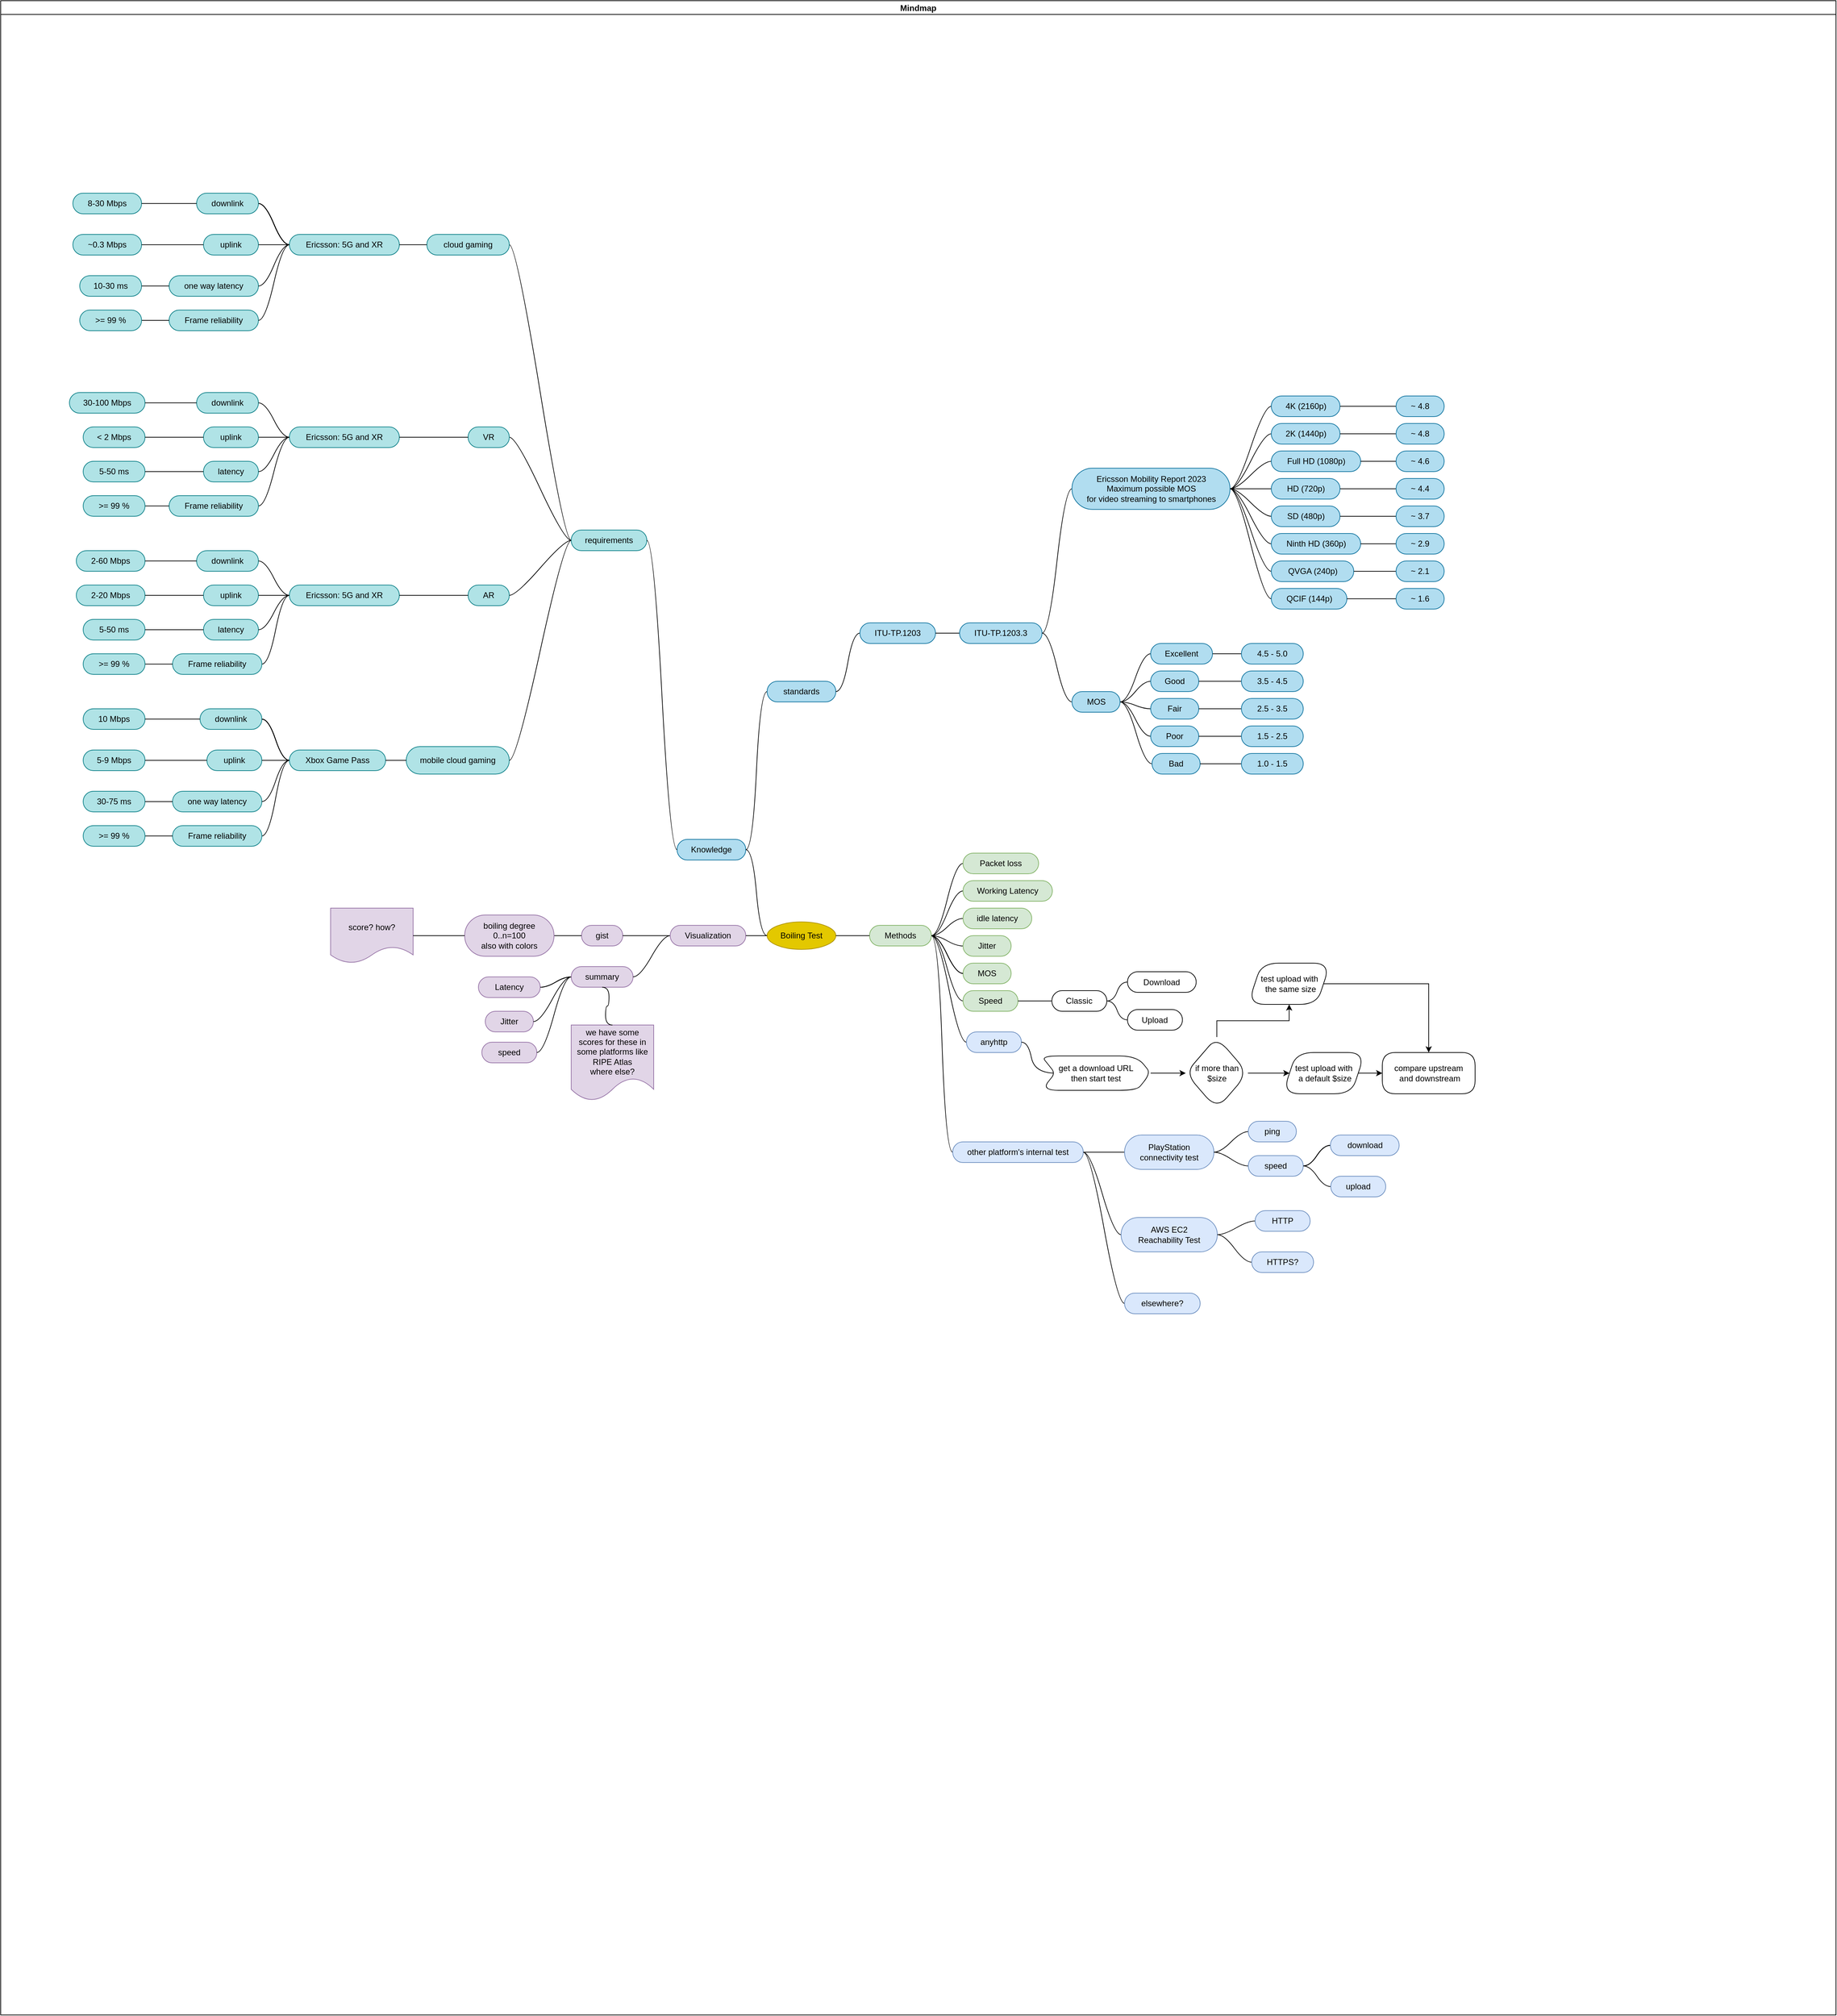 <mxfile version="21.6.1" type="github">
  <diagram name="Page-1" id="S7FRAT3Iel4neWOIYrB_">
    <mxGraphModel dx="964" dy="700" grid="1" gridSize="10" guides="1" tooltips="1" connect="1" arrows="1" fold="1" page="1" pageScale="1" pageWidth="850" pageHeight="1100" math="0" shadow="0">
      <root>
        <mxCell id="0" />
        <mxCell id="1" parent="0" />
        <mxCell id="4T8DUvPG1SAxmXyFzRtK-12" value="Mindmap" style="swimlane;startSize=20;horizontal=1;containerType=tree;strokeColor=default;fillColor=none;swimlaneFillColor=none;gradientColor=none;glass=0;shadow=0;movable=1;resizable=1;rotatable=1;deletable=1;editable=1;locked=0;connectable=1;swimlaneLine=1;container=0;" parent="1" vertex="1">
          <mxGeometry x="380" y="200" width="2670" height="2930" as="geometry">
            <mxRectangle x="641" y="1015" width="90" height="30" as="alternateBounds" />
          </mxGeometry>
        </mxCell>
        <mxCell id="4T8DUvPG1SAxmXyFzRtK-73" value="summary" style="whiteSpace=wrap;html=1;rounded=1;arcSize=50;align=center;verticalAlign=middle;strokeWidth=1;autosize=1;spacing=4;treeFolding=1;treeMoving=1;newEdgeStyle={&quot;edgeStyle&quot;:&quot;entityRelationEdgeStyle&quot;,&quot;startArrow&quot;:&quot;none&quot;,&quot;endArrow&quot;:&quot;none&quot;,&quot;segment&quot;:10,&quot;curved&quot;:1,&quot;sourcePerimeterSpacing&quot;:0,&quot;targetPerimeterSpacing&quot;:0};fillColor=#e1d5e7;strokeColor=#9673a6;container=0;" parent="4T8DUvPG1SAxmXyFzRtK-12" vertex="1">
          <mxGeometry x="830" y="1405" width="90" height="30" as="geometry" />
        </mxCell>
        <mxCell id="4T8DUvPG1SAxmXyFzRtK-72" value="" style="edgeStyle=entityRelationEdgeStyle;startArrow=none;endArrow=none;segment=10;curved=1;sourcePerimeterSpacing=0;targetPerimeterSpacing=0;rounded=0;" parent="4T8DUvPG1SAxmXyFzRtK-12" source="4T8DUvPG1SAxmXyFzRtK-20" target="4T8DUvPG1SAxmXyFzRtK-73" edge="1">
          <mxGeometry relative="1" as="geometry">
            <mxPoint x="1756" y="2375" as="sourcePoint" />
          </mxGeometry>
        </mxCell>
        <mxCell id="4T8DUvPG1SAxmXyFzRtK-111" value="" style="edgeStyle=entityRelationEdgeStyle;startArrow=none;endArrow=none;segment=10;curved=1;sourcePerimeterSpacing=0;targetPerimeterSpacing=0;rounded=0;" parent="4T8DUvPG1SAxmXyFzRtK-12" source="4T8DUvPG1SAxmXyFzRtK-73" target="4T8DUvPG1SAxmXyFzRtK-112" edge="1">
          <mxGeometry relative="1" as="geometry">
            <mxPoint x="1614" y="2380" as="sourcePoint" />
          </mxGeometry>
        </mxCell>
        <mxCell id="4T8DUvPG1SAxmXyFzRtK-112" value="Latency" style="whiteSpace=wrap;html=1;rounded=1;arcSize=50;align=center;verticalAlign=middle;strokeWidth=1;autosize=1;spacing=4;treeFolding=1;treeMoving=1;newEdgeStyle={&quot;edgeStyle&quot;:&quot;entityRelationEdgeStyle&quot;,&quot;startArrow&quot;:&quot;none&quot;,&quot;endArrow&quot;:&quot;none&quot;,&quot;segment&quot;:10,&quot;curved&quot;:1,&quot;sourcePerimeterSpacing&quot;:0,&quot;targetPerimeterSpacing&quot;:0};fillColor=#e1d5e7;strokeColor=#9673a6;container=0;" parent="4T8DUvPG1SAxmXyFzRtK-12" vertex="1">
          <mxGeometry x="695" y="1420" width="90" height="30" as="geometry" />
        </mxCell>
        <mxCell id="4T8DUvPG1SAxmXyFzRtK-113" value="" style="edgeStyle=entityRelationEdgeStyle;rounded=0;orthogonalLoop=1;jettySize=auto;html=1;startArrow=none;endArrow=none;segment=10;curved=1;sourcePerimeterSpacing=0;targetPerimeterSpacing=0;" parent="4T8DUvPG1SAxmXyFzRtK-12" source="4T8DUvPG1SAxmXyFzRtK-73" target="4T8DUvPG1SAxmXyFzRtK-112" edge="1">
          <mxGeometry relative="1" as="geometry" />
        </mxCell>
        <mxCell id="4T8DUvPG1SAxmXyFzRtK-114" value="" style="edgeStyle=entityRelationEdgeStyle;rounded=0;orthogonalLoop=1;jettySize=auto;html=1;startArrow=none;endArrow=none;segment=10;curved=1;sourcePerimeterSpacing=0;targetPerimeterSpacing=0;" parent="4T8DUvPG1SAxmXyFzRtK-12" source="4T8DUvPG1SAxmXyFzRtK-73" target="4T8DUvPG1SAxmXyFzRtK-112" edge="1">
          <mxGeometry relative="1" as="geometry" />
        </mxCell>
        <mxCell id="4T8DUvPG1SAxmXyFzRtK-119" value="" style="edgeStyle=entityRelationEdgeStyle;rounded=0;orthogonalLoop=1;jettySize=auto;html=1;startArrow=none;endArrow=none;segment=10;curved=1;sourcePerimeterSpacing=0;targetPerimeterSpacing=0;" parent="4T8DUvPG1SAxmXyFzRtK-12" source="4T8DUvPG1SAxmXyFzRtK-73" target="4T8DUvPG1SAxmXyFzRtK-112" edge="1">
          <mxGeometry relative="1" as="geometry" />
        </mxCell>
        <mxCell id="4T8DUvPG1SAxmXyFzRtK-117" value="Jitter" style="whiteSpace=wrap;html=1;rounded=1;arcSize=50;align=center;verticalAlign=middle;strokeWidth=1;autosize=1;spacing=4;treeFolding=1;treeMoving=1;newEdgeStyle={&quot;edgeStyle&quot;:&quot;entityRelationEdgeStyle&quot;,&quot;startArrow&quot;:&quot;none&quot;,&quot;endArrow&quot;:&quot;none&quot;,&quot;segment&quot;:10,&quot;curved&quot;:1,&quot;sourcePerimeterSpacing&quot;:0,&quot;targetPerimeterSpacing&quot;:0};fillColor=#e1d5e7;strokeColor=#9673a6;container=0;" parent="4T8DUvPG1SAxmXyFzRtK-12" vertex="1">
          <mxGeometry x="705" y="1470" width="70" height="30" as="geometry" />
        </mxCell>
        <mxCell id="4T8DUvPG1SAxmXyFzRtK-118" value="" style="edgeStyle=entityRelationEdgeStyle;rounded=0;orthogonalLoop=1;jettySize=auto;html=1;startArrow=none;endArrow=none;segment=10;curved=1;sourcePerimeterSpacing=0;targetPerimeterSpacing=0;" parent="4T8DUvPG1SAxmXyFzRtK-12" source="4T8DUvPG1SAxmXyFzRtK-73" target="4T8DUvPG1SAxmXyFzRtK-117" edge="1">
          <mxGeometry relative="1" as="geometry" />
        </mxCell>
        <mxCell id="4T8DUvPG1SAxmXyFzRtK-120" value="speed" style="whiteSpace=wrap;html=1;rounded=1;arcSize=50;align=center;verticalAlign=middle;strokeWidth=1;autosize=1;spacing=4;treeFolding=1;treeMoving=1;newEdgeStyle={&quot;edgeStyle&quot;:&quot;entityRelationEdgeStyle&quot;,&quot;startArrow&quot;:&quot;none&quot;,&quot;endArrow&quot;:&quot;none&quot;,&quot;segment&quot;:10,&quot;curved&quot;:1,&quot;sourcePerimeterSpacing&quot;:0,&quot;targetPerimeterSpacing&quot;:0};fillColor=#e1d5e7;strokeColor=#9673a6;container=0;" parent="4T8DUvPG1SAxmXyFzRtK-12" vertex="1">
          <mxGeometry x="700" y="1515" width="80" height="30" as="geometry" />
        </mxCell>
        <mxCell id="4T8DUvPG1SAxmXyFzRtK-121" value="" style="edgeStyle=entityRelationEdgeStyle;rounded=0;orthogonalLoop=1;jettySize=auto;html=1;startArrow=none;endArrow=none;segment=10;curved=1;sourcePerimeterSpacing=0;targetPerimeterSpacing=0;" parent="4T8DUvPG1SAxmXyFzRtK-12" source="4T8DUvPG1SAxmXyFzRtK-73" target="4T8DUvPG1SAxmXyFzRtK-120" edge="1">
          <mxGeometry relative="1" as="geometry" />
        </mxCell>
        <mxCell id="4T8DUvPG1SAxmXyFzRtK-71" value="gist" style="whiteSpace=wrap;html=1;rounded=1;arcSize=50;align=center;verticalAlign=middle;strokeWidth=1;autosize=1;spacing=4;treeFolding=1;treeMoving=1;newEdgeStyle={&quot;edgeStyle&quot;:&quot;entityRelationEdgeStyle&quot;,&quot;startArrow&quot;:&quot;none&quot;,&quot;endArrow&quot;:&quot;none&quot;,&quot;segment&quot;:10,&quot;curved&quot;:1,&quot;sourcePerimeterSpacing&quot;:0,&quot;targetPerimeterSpacing&quot;:0};fillColor=#e1d5e7;strokeColor=#9673a6;container=0;" parent="4T8DUvPG1SAxmXyFzRtK-12" vertex="1">
          <mxGeometry x="845" y="1345" width="60" height="30" as="geometry" />
        </mxCell>
        <mxCell id="4T8DUvPG1SAxmXyFzRtK-70" value="" style="edgeStyle=entityRelationEdgeStyle;startArrow=none;endArrow=none;segment=10;curved=1;sourcePerimeterSpacing=0;targetPerimeterSpacing=0;rounded=0;" parent="4T8DUvPG1SAxmXyFzRtK-12" source="4T8DUvPG1SAxmXyFzRtK-20" target="4T8DUvPG1SAxmXyFzRtK-71" edge="1">
          <mxGeometry relative="1" as="geometry">
            <mxPoint x="1756" y="2375" as="sourcePoint" />
          </mxGeometry>
        </mxCell>
        <mxCell id="4T8DUvPG1SAxmXyFzRtK-74" value="" style="edgeStyle=entityRelationEdgeStyle;startArrow=none;endArrow=none;segment=10;curved=1;sourcePerimeterSpacing=0;targetPerimeterSpacing=0;rounded=0;" parent="4T8DUvPG1SAxmXyFzRtK-12" source="4T8DUvPG1SAxmXyFzRtK-71" target="4T8DUvPG1SAxmXyFzRtK-75" edge="1">
          <mxGeometry relative="1" as="geometry">
            <mxPoint x="1615" y="2375" as="sourcePoint" />
          </mxGeometry>
        </mxCell>
        <mxCell id="4T8DUvPG1SAxmXyFzRtK-17" value="Boiling Test" style="ellipse;whiteSpace=wrap;html=1;align=center;treeFolding=1;treeMoving=1;newEdgeStyle={&quot;edgeStyle&quot;:&quot;entityRelationEdgeStyle&quot;,&quot;startArrow&quot;:&quot;none&quot;,&quot;endArrow&quot;:&quot;none&quot;,&quot;segment&quot;:10,&quot;curved&quot;:1,&quot;sourcePerimeterSpacing&quot;:0,&quot;targetPerimeterSpacing&quot;:0};fillColor=#e3c800;strokeColor=#B09500;fontColor=#000000;container=0;" parent="4T8DUvPG1SAxmXyFzRtK-12" vertex="1">
          <mxGeometry x="1115" y="1340" width="100" height="40" as="geometry" />
        </mxCell>
        <mxCell id="4T8DUvPG1SAxmXyFzRtK-18" value="Methods" style="whiteSpace=wrap;html=1;rounded=1;arcSize=50;align=center;verticalAlign=middle;strokeWidth=1;autosize=1;spacing=4;treeFolding=1;treeMoving=1;newEdgeStyle={&quot;edgeStyle&quot;:&quot;entityRelationEdgeStyle&quot;,&quot;startArrow&quot;:&quot;none&quot;,&quot;endArrow&quot;:&quot;none&quot;,&quot;segment&quot;:10,&quot;curved&quot;:1,&quot;sourcePerimeterSpacing&quot;:0,&quot;targetPerimeterSpacing&quot;:0};fillColor=#d5e8d4;strokeColor=#82b366;container=0;" parent="4T8DUvPG1SAxmXyFzRtK-12" vertex="1">
          <mxGeometry x="1264" y="1345" width="90" height="30" as="geometry" />
        </mxCell>
        <mxCell id="4T8DUvPG1SAxmXyFzRtK-13" value="" style="edgeStyle=entityRelationEdgeStyle;startArrow=none;endArrow=none;segment=10;curved=1;sourcePerimeterSpacing=0;targetPerimeterSpacing=0;rounded=0;" parent="4T8DUvPG1SAxmXyFzRtK-12" source="4T8DUvPG1SAxmXyFzRtK-17" target="4T8DUvPG1SAxmXyFzRtK-18" edge="1">
          <mxGeometry relative="1" as="geometry" />
        </mxCell>
        <mxCell id="4T8DUvPG1SAxmXyFzRtK-20" value="Visualization" style="whiteSpace=wrap;html=1;rounded=1;arcSize=50;align=center;verticalAlign=middle;strokeWidth=1;autosize=1;spacing=4;treeFolding=1;treeMoving=1;newEdgeStyle={&quot;edgeStyle&quot;:&quot;entityRelationEdgeStyle&quot;,&quot;startArrow&quot;:&quot;none&quot;,&quot;endArrow&quot;:&quot;none&quot;,&quot;segment&quot;:10,&quot;curved&quot;:1,&quot;sourcePerimeterSpacing&quot;:0,&quot;targetPerimeterSpacing&quot;:0};fillColor=#e1d5e7;strokeColor=#9673a6;container=0;" parent="4T8DUvPG1SAxmXyFzRtK-12" vertex="1">
          <mxGeometry x="974" y="1345" width="110" height="30" as="geometry" />
        </mxCell>
        <mxCell id="4T8DUvPG1SAxmXyFzRtK-15" value="" style="edgeStyle=entityRelationEdgeStyle;startArrow=none;endArrow=none;segment=10;curved=1;sourcePerimeterSpacing=0;targetPerimeterSpacing=0;rounded=0;" parent="4T8DUvPG1SAxmXyFzRtK-12" source="4T8DUvPG1SAxmXyFzRtK-17" target="4T8DUvPG1SAxmXyFzRtK-20" edge="1">
          <mxGeometry relative="1" as="geometry" />
        </mxCell>
        <mxCell id="4T8DUvPG1SAxmXyFzRtK-22" value="" style="edgeStyle=entityRelationEdgeStyle;startArrow=none;endArrow=none;segment=10;curved=1;sourcePerimeterSpacing=0;targetPerimeterSpacing=0;rounded=0;" parent="4T8DUvPG1SAxmXyFzRtK-12" source="4T8DUvPG1SAxmXyFzRtK-18" target="4T8DUvPG1SAxmXyFzRtK-23" edge="1">
          <mxGeometry relative="1" as="geometry">
            <mxPoint x="1855" y="2380" as="sourcePoint" />
          </mxGeometry>
        </mxCell>
        <mxCell id="4T8DUvPG1SAxmXyFzRtK-23" value="idle latency" style="whiteSpace=wrap;html=1;rounded=1;arcSize=50;align=center;verticalAlign=middle;strokeWidth=1;autosize=1;spacing=4;treeFolding=1;treeMoving=1;newEdgeStyle={&quot;edgeStyle&quot;:&quot;entityRelationEdgeStyle&quot;,&quot;startArrow&quot;:&quot;none&quot;,&quot;endArrow&quot;:&quot;none&quot;,&quot;segment&quot;:10,&quot;curved&quot;:1,&quot;sourcePerimeterSpacing&quot;:0,&quot;targetPerimeterSpacing&quot;:0};fillColor=#d5e8d4;strokeColor=#82b366;container=0;" parent="4T8DUvPG1SAxmXyFzRtK-12" vertex="1">
          <mxGeometry x="1400" y="1320" width="100" height="30" as="geometry" />
        </mxCell>
        <mxCell id="4T8DUvPG1SAxmXyFzRtK-24" value="" style="edgeStyle=entityRelationEdgeStyle;startArrow=none;endArrow=none;segment=10;curved=1;sourcePerimeterSpacing=0;targetPerimeterSpacing=0;rounded=0;" parent="4T8DUvPG1SAxmXyFzRtK-12" source="4T8DUvPG1SAxmXyFzRtK-18" target="4T8DUvPG1SAxmXyFzRtK-25" edge="1">
          <mxGeometry relative="1" as="geometry">
            <mxPoint x="1855" y="2380" as="sourcePoint" />
          </mxGeometry>
        </mxCell>
        <mxCell id="4T8DUvPG1SAxmXyFzRtK-25" value="Jitter" style="whiteSpace=wrap;html=1;rounded=1;arcSize=50;align=center;verticalAlign=middle;strokeWidth=1;autosize=1;spacing=4;treeFolding=1;treeMoving=1;newEdgeStyle={&quot;edgeStyle&quot;:&quot;entityRelationEdgeStyle&quot;,&quot;startArrow&quot;:&quot;none&quot;,&quot;endArrow&quot;:&quot;none&quot;,&quot;segment&quot;:10,&quot;curved&quot;:1,&quot;sourcePerimeterSpacing&quot;:0,&quot;targetPerimeterSpacing&quot;:0};fillColor=#d5e8d4;strokeColor=#82b366;container=0;" parent="4T8DUvPG1SAxmXyFzRtK-12" vertex="1">
          <mxGeometry x="1400" y="1360" width="70" height="30" as="geometry" />
        </mxCell>
        <mxCell id="4T8DUvPG1SAxmXyFzRtK-26" value="" style="edgeStyle=entityRelationEdgeStyle;startArrow=none;endArrow=none;segment=10;curved=1;sourcePerimeterSpacing=0;targetPerimeterSpacing=0;rounded=0;" parent="4T8DUvPG1SAxmXyFzRtK-12" source="4T8DUvPG1SAxmXyFzRtK-18" target="4T8DUvPG1SAxmXyFzRtK-27" edge="1">
          <mxGeometry relative="1" as="geometry">
            <mxPoint x="1855" y="2380" as="sourcePoint" />
          </mxGeometry>
        </mxCell>
        <mxCell id="4T8DUvPG1SAxmXyFzRtK-27" value="MOS" style="whiteSpace=wrap;html=1;rounded=1;arcSize=50;align=center;verticalAlign=middle;strokeWidth=1;autosize=1;spacing=4;treeFolding=1;treeMoving=1;newEdgeStyle={&quot;edgeStyle&quot;:&quot;entityRelationEdgeStyle&quot;,&quot;startArrow&quot;:&quot;none&quot;,&quot;endArrow&quot;:&quot;none&quot;,&quot;segment&quot;:10,&quot;curved&quot;:1,&quot;sourcePerimeterSpacing&quot;:0,&quot;targetPerimeterSpacing&quot;:0};fillColor=#d5e8d4;strokeColor=#82b366;container=0;" parent="4T8DUvPG1SAxmXyFzRtK-12" vertex="1">
          <mxGeometry x="1400" y="1400" width="70" height="30" as="geometry" />
        </mxCell>
        <mxCell id="4T8DUvPG1SAxmXyFzRtK-246" value="" style="edgeStyle=entityRelationEdgeStyle;rounded=0;orthogonalLoop=1;jettySize=auto;html=1;startArrow=none;endArrow=none;segment=10;curved=1;sourcePerimeterSpacing=0;targetPerimeterSpacing=0;" parent="4T8DUvPG1SAxmXyFzRtK-12" source="4T8DUvPG1SAxmXyFzRtK-18" target="4T8DUvPG1SAxmXyFzRtK-27" edge="1">
          <mxGeometry relative="1" as="geometry" />
        </mxCell>
        <mxCell id="4T8DUvPG1SAxmXyFzRtK-28" value="" style="edgeStyle=entityRelationEdgeStyle;startArrow=none;endArrow=none;segment=10;curved=1;sourcePerimeterSpacing=0;targetPerimeterSpacing=0;rounded=0;" parent="4T8DUvPG1SAxmXyFzRtK-12" source="4T8DUvPG1SAxmXyFzRtK-18" target="4T8DUvPG1SAxmXyFzRtK-29" edge="1">
          <mxGeometry relative="1" as="geometry">
            <mxPoint x="1855" y="2380" as="sourcePoint" />
          </mxGeometry>
        </mxCell>
        <mxCell id="4T8DUvPG1SAxmXyFzRtK-29" value="Speed" style="whiteSpace=wrap;html=1;rounded=1;arcSize=50;align=center;verticalAlign=middle;strokeWidth=1;autosize=1;spacing=4;treeFolding=1;treeMoving=1;newEdgeStyle={&quot;edgeStyle&quot;:&quot;entityRelationEdgeStyle&quot;,&quot;startArrow&quot;:&quot;none&quot;,&quot;endArrow&quot;:&quot;none&quot;,&quot;segment&quot;:10,&quot;curved&quot;:1,&quot;sourcePerimeterSpacing&quot;:0,&quot;targetPerimeterSpacing&quot;:0};fillColor=#d5e8d4;strokeColor=#82b366;container=0;" parent="4T8DUvPG1SAxmXyFzRtK-12" vertex="1">
          <mxGeometry x="1400" y="1440" width="80" height="30" as="geometry" />
        </mxCell>
        <mxCell id="4T8DUvPG1SAxmXyFzRtK-39" value="Download" style="whiteSpace=wrap;html=1;rounded=1;arcSize=50;align=center;verticalAlign=middle;strokeWidth=1;autosize=1;spacing=4;treeFolding=1;treeMoving=1;newEdgeStyle={&quot;edgeStyle&quot;:&quot;entityRelationEdgeStyle&quot;,&quot;startArrow&quot;:&quot;none&quot;,&quot;endArrow&quot;:&quot;none&quot;,&quot;segment&quot;:10,&quot;curved&quot;:1,&quot;sourcePerimeterSpacing&quot;:0,&quot;targetPerimeterSpacing&quot;:0};container=0;" parent="4T8DUvPG1SAxmXyFzRtK-12" vertex="1">
          <mxGeometry x="1639.25" y="1412.5" width="100" height="30" as="geometry" />
        </mxCell>
        <mxCell id="4T8DUvPG1SAxmXyFzRtK-40" value="" style="edgeStyle=entityRelationEdgeStyle;startArrow=none;endArrow=none;segment=10;curved=1;sourcePerimeterSpacing=0;targetPerimeterSpacing=0;rounded=0;" parent="4T8DUvPG1SAxmXyFzRtK-12" source="4T8DUvPG1SAxmXyFzRtK-29" target="4T8DUvPG1SAxmXyFzRtK-41" edge="1">
          <mxGeometry relative="1" as="geometry">
            <mxPoint x="2000" y="2350" as="sourcePoint" />
          </mxGeometry>
        </mxCell>
        <mxCell id="4T8DUvPG1SAxmXyFzRtK-41" value="Classic" style="whiteSpace=wrap;html=1;rounded=1;arcSize=50;align=center;verticalAlign=middle;strokeWidth=1;autosize=1;spacing=4;treeFolding=1;treeMoving=1;newEdgeStyle={&quot;edgeStyle&quot;:&quot;entityRelationEdgeStyle&quot;,&quot;startArrow&quot;:&quot;none&quot;,&quot;endArrow&quot;:&quot;none&quot;,&quot;segment&quot;:10,&quot;curved&quot;:1,&quot;sourcePerimeterSpacing&quot;:0,&quot;targetPerimeterSpacing&quot;:0};container=0;" parent="4T8DUvPG1SAxmXyFzRtK-12" vertex="1">
          <mxGeometry x="1529.25" y="1440" width="80" height="30" as="geometry" />
        </mxCell>
        <mxCell id="4T8DUvPG1SAxmXyFzRtK-38" value="" style="edgeStyle=entityRelationEdgeStyle;startArrow=none;endArrow=none;segment=10;curved=1;sourcePerimeterSpacing=0;targetPerimeterSpacing=0;rounded=0;exitX=1;exitY=0.5;exitDx=0;exitDy=0;" parent="4T8DUvPG1SAxmXyFzRtK-12" source="4T8DUvPG1SAxmXyFzRtK-41" target="4T8DUvPG1SAxmXyFzRtK-39" edge="1">
          <mxGeometry relative="1" as="geometry">
            <mxPoint x="2004.25" y="2275" as="sourcePoint" />
          </mxGeometry>
        </mxCell>
        <mxCell id="4T8DUvPG1SAxmXyFzRtK-37" value="Upload" style="whiteSpace=wrap;html=1;rounded=1;arcSize=50;align=center;verticalAlign=middle;strokeWidth=1;autosize=1;spacing=4;treeFolding=1;treeMoving=1;newEdgeStyle={&quot;edgeStyle&quot;:&quot;entityRelationEdgeStyle&quot;,&quot;startArrow&quot;:&quot;none&quot;,&quot;endArrow&quot;:&quot;none&quot;,&quot;segment&quot;:10,&quot;curved&quot;:1,&quot;sourcePerimeterSpacing&quot;:0,&quot;targetPerimeterSpacing&quot;:0};container=0;" parent="4T8DUvPG1SAxmXyFzRtK-12" vertex="1">
          <mxGeometry x="1639.25" y="1467.5" width="80" height="30" as="geometry" />
        </mxCell>
        <mxCell id="4T8DUvPG1SAxmXyFzRtK-36" value="" style="edgeStyle=entityRelationEdgeStyle;startArrow=none;endArrow=none;segment=10;curved=1;sourcePerimeterSpacing=0;targetPerimeterSpacing=0;rounded=0;exitX=1;exitY=0.5;exitDx=0;exitDy=0;" parent="4T8DUvPG1SAxmXyFzRtK-12" source="4T8DUvPG1SAxmXyFzRtK-41" target="4T8DUvPG1SAxmXyFzRtK-37" edge="1">
          <mxGeometry relative="1" as="geometry">
            <mxPoint x="2004.25" y="2275" as="sourcePoint" />
          </mxGeometry>
        </mxCell>
        <mxCell id="4T8DUvPG1SAxmXyFzRtK-57" value="" style="edgeStyle=entityRelationEdgeStyle;startArrow=none;endArrow=none;segment=10;curved=1;sourcePerimeterSpacing=0;targetPerimeterSpacing=0;rounded=0;entryX=0;entryY=0.5;entryDx=0;entryDy=0;" parent="4T8DUvPG1SAxmXyFzRtK-12" source="4T8DUvPG1SAxmXyFzRtK-18" target="4T8DUvPG1SAxmXyFzRtK-59" edge="1">
          <mxGeometry relative="1" as="geometry">
            <mxPoint x="1855" y="2380" as="sourcePoint" />
          </mxGeometry>
        </mxCell>
        <mxCell id="4T8DUvPG1SAxmXyFzRtK-59" value="anyhttp" style="whiteSpace=wrap;html=1;rounded=1;arcSize=50;align=center;verticalAlign=middle;strokeWidth=1;autosize=1;spacing=4;treeFolding=1;treeMoving=1;newEdgeStyle={&quot;edgeStyle&quot;:&quot;entityRelationEdgeStyle&quot;,&quot;startArrow&quot;:&quot;none&quot;,&quot;endArrow&quot;:&quot;none&quot;,&quot;segment&quot;:10,&quot;curved&quot;:1,&quot;sourcePerimeterSpacing&quot;:0,&quot;targetPerimeterSpacing&quot;:0};fillColor=#dae8fc;strokeColor=#6c8ebf;container=0;" parent="4T8DUvPG1SAxmXyFzRtK-12" vertex="1">
          <mxGeometry x="1405" y="1500" width="80" height="30" as="geometry" />
        </mxCell>
        <mxCell id="4T8DUvPG1SAxmXyFzRtK-60" value="" style="edgeStyle=entityRelationEdgeStyle;rounded=0;orthogonalLoop=1;jettySize=auto;html=1;startArrow=none;endArrow=none;segment=10;curved=1;sourcePerimeterSpacing=0;targetPerimeterSpacing=0;exitX=1;exitY=0.5;exitDx=0;exitDy=0;" parent="4T8DUvPG1SAxmXyFzRtK-12" source="4T8DUvPG1SAxmXyFzRtK-59" target="4T8DUvPG1SAxmXyFzRtK-62" edge="1">
          <mxGeometry relative="1" as="geometry" />
        </mxCell>
        <mxCell id="4T8DUvPG1SAxmXyFzRtK-62" value="get a download URL&lt;br&gt;then start test" style="shape=step;perimeter=stepPerimeter;whiteSpace=wrap;html=1;fixedSize=1;rounded=1;arcSize=50;strokeWidth=1;spacing=4;container=0;" parent="4T8DUvPG1SAxmXyFzRtK-12" vertex="1">
          <mxGeometry x="1514" y="1535" width="159" height="50" as="geometry" />
        </mxCell>
        <mxCell id="4T8DUvPG1SAxmXyFzRtK-65" value="if more than $size" style="rhombus;whiteSpace=wrap;html=1;rounded=1;arcSize=50;strokeWidth=1;spacing=4;container=0;" parent="4T8DUvPG1SAxmXyFzRtK-12" vertex="1">
          <mxGeometry x="1724" y="1507.5" width="90.5" height="105" as="geometry" />
        </mxCell>
        <mxCell id="4T8DUvPG1SAxmXyFzRtK-61" value="" style="edgeStyle=orthogonalEdgeStyle;rounded=0;orthogonalLoop=1;jettySize=auto;html=1;" parent="4T8DUvPG1SAxmXyFzRtK-12" source="4T8DUvPG1SAxmXyFzRtK-62" target="4T8DUvPG1SAxmXyFzRtK-65" edge="1">
          <mxGeometry relative="1" as="geometry" />
        </mxCell>
        <mxCell id="4T8DUvPG1SAxmXyFzRtK-63" value="" style="edgeStyle=orthogonalEdgeStyle;rounded=0;orthogonalLoop=1;jettySize=auto;html=1;" parent="4T8DUvPG1SAxmXyFzRtK-12" source="4T8DUvPG1SAxmXyFzRtK-65" target="4T8DUvPG1SAxmXyFzRtK-66" edge="1">
          <mxGeometry relative="1" as="geometry" />
        </mxCell>
        <mxCell id="4T8DUvPG1SAxmXyFzRtK-64" value="" style="edgeStyle=orthogonalEdgeStyle;rounded=0;orthogonalLoop=1;jettySize=auto;html=1;" parent="4T8DUvPG1SAxmXyFzRtK-12" source="4T8DUvPG1SAxmXyFzRtK-65" target="4T8DUvPG1SAxmXyFzRtK-67" edge="1">
          <mxGeometry relative="1" as="geometry" />
        </mxCell>
        <mxCell id="4T8DUvPG1SAxmXyFzRtK-75" value="boiling degree&lt;br&gt;0..n=100&lt;br&gt;also with colors" style="whiteSpace=wrap;html=1;rounded=1;arcSize=50;align=center;verticalAlign=middle;strokeWidth=1;autosize=1;spacing=4;treeFolding=1;treeMoving=1;newEdgeStyle={&quot;edgeStyle&quot;:&quot;entityRelationEdgeStyle&quot;,&quot;startArrow&quot;:&quot;none&quot;,&quot;endArrow&quot;:&quot;none&quot;,&quot;segment&quot;:10,&quot;curved&quot;:1,&quot;sourcePerimeterSpacing&quot;:0,&quot;targetPerimeterSpacing&quot;:0};fillColor=#e1d5e7;strokeColor=#9673a6;container=0;" parent="4T8DUvPG1SAxmXyFzRtK-12" vertex="1">
          <mxGeometry x="675" y="1330" width="130" height="60" as="geometry" />
        </mxCell>
        <mxCell id="4T8DUvPG1SAxmXyFzRtK-230" value="score? how?" style="shape=document;whiteSpace=wrap;html=1;boundedLbl=1;fillColor=#e1d5e7;strokeColor=#9673a6;rounded=1;arcSize=50;strokeWidth=1;spacing=4;container=0;" parent="4T8DUvPG1SAxmXyFzRtK-12" vertex="1">
          <mxGeometry x="480" y="1320" width="120" height="80" as="geometry" />
        </mxCell>
        <mxCell id="4T8DUvPG1SAxmXyFzRtK-231" value="" style="edgeStyle=entityRelationEdgeStyle;rounded=0;orthogonalLoop=1;jettySize=auto;html=1;startArrow=none;endArrow=none;segment=10;curved=1;sourcePerimeterSpacing=0;targetPerimeterSpacing=0;" parent="4T8DUvPG1SAxmXyFzRtK-12" source="4T8DUvPG1SAxmXyFzRtK-75" target="4T8DUvPG1SAxmXyFzRtK-230" edge="1">
          <mxGeometry relative="1" as="geometry" />
        </mxCell>
        <mxCell id="4T8DUvPG1SAxmXyFzRtK-251" value="" style="edgeStyle=entityRelationEdgeStyle;rounded=0;orthogonalLoop=1;jettySize=auto;html=1;startArrow=none;endArrow=none;segment=10;curved=1;sourcePerimeterSpacing=0;targetPerimeterSpacing=0;" parent="4T8DUvPG1SAxmXyFzRtK-12" source="4T8DUvPG1SAxmXyFzRtK-18" target="4T8DUvPG1SAxmXyFzRtK-250" edge="1">
          <mxGeometry relative="1" as="geometry" />
        </mxCell>
        <mxCell id="4T8DUvPG1SAxmXyFzRtK-232" value="we have some scores for these in some platforms like RIPE Atlas&lt;br&gt;where else?" style="shape=document;whiteSpace=wrap;html=1;boundedLbl=1;fillColor=#e1d5e7;strokeColor=#9673a6;rounded=1;arcSize=50;strokeWidth=1;spacing=4;container=0;" parent="4T8DUvPG1SAxmXyFzRtK-12" vertex="1">
          <mxGeometry x="830" y="1490" width="120" height="110" as="geometry" />
        </mxCell>
        <mxCell id="-m1sjGoERF0VKnWKnUgo-12" value="" style="edgeStyle=entityRelationEdgeStyle;rounded=0;orthogonalLoop=1;jettySize=auto;html=1;startArrow=none;endArrow=none;segment=10;curved=1;sourcePerimeterSpacing=0;targetPerimeterSpacing=0;" parent="4T8DUvPG1SAxmXyFzRtK-12" source="4T8DUvPG1SAxmXyFzRtK-250" target="4T8DUvPG1SAxmXyFzRtK-253" edge="1">
          <mxGeometry relative="1" as="geometry" />
        </mxCell>
        <mxCell id="4T8DUvPG1SAxmXyFzRtK-250" value="other platform&#39;s internal test" style="whiteSpace=wrap;html=1;rounded=1;arcSize=50;align=center;verticalAlign=middle;strokeWidth=1;autosize=1;spacing=4;treeFolding=1;treeMoving=1;newEdgeStyle={&quot;edgeStyle&quot;:&quot;entityRelationEdgeStyle&quot;,&quot;startArrow&quot;:&quot;none&quot;,&quot;endArrow&quot;:&quot;none&quot;,&quot;segment&quot;:10,&quot;curved&quot;:1,&quot;sourcePerimeterSpacing&quot;:0,&quot;targetPerimeterSpacing&quot;:0};fillColor=#dae8fc;strokeColor=#6c8ebf;container=0;" parent="4T8DUvPG1SAxmXyFzRtK-12" vertex="1">
          <mxGeometry x="1385" y="1660" width="190" height="30" as="geometry" />
        </mxCell>
        <mxCell id="4T8DUvPG1SAxmXyFzRtK-252" value="" style="edgeStyle=entityRelationEdgeStyle;rounded=0;orthogonalLoop=1;jettySize=auto;html=1;startArrow=none;endArrow=none;segment=10;curved=1;sourcePerimeterSpacing=0;targetPerimeterSpacing=0;" parent="4T8DUvPG1SAxmXyFzRtK-12" source="4T8DUvPG1SAxmXyFzRtK-250" target="4T8DUvPG1SAxmXyFzRtK-253" edge="1">
          <mxGeometry relative="1" as="geometry">
            <mxPoint x="1484" y="2340" as="sourcePoint" />
          </mxGeometry>
        </mxCell>
        <mxCell id="4T8DUvPG1SAxmXyFzRtK-253" value="PlayStation&lt;br&gt;connectivity test" style="whiteSpace=wrap;html=1;rounded=1;arcSize=50;align=center;verticalAlign=middle;strokeWidth=1;autosize=1;spacing=4;treeFolding=1;treeMoving=1;newEdgeStyle={&quot;edgeStyle&quot;:&quot;entityRelationEdgeStyle&quot;,&quot;startArrow&quot;:&quot;none&quot;,&quot;endArrow&quot;:&quot;none&quot;,&quot;segment&quot;:10,&quot;curved&quot;:1,&quot;sourcePerimeterSpacing&quot;:0,&quot;targetPerimeterSpacing&quot;:0};fillColor=#dae8fc;strokeColor=#6c8ebf;container=0;" parent="4T8DUvPG1SAxmXyFzRtK-12" vertex="1">
          <mxGeometry x="1635" y="1650" width="130" height="50" as="geometry" />
        </mxCell>
        <mxCell id="1eWwv-I8uEaylaqoxTNq-3" style="edgeStyle=orthogonalEdgeStyle;rounded=0;orthogonalLoop=1;jettySize=auto;html=1;exitX=1;exitY=0.5;exitDx=0;exitDy=0;entryX=0.5;entryY=0;entryDx=0;entryDy=0;" edge="1" parent="4T8DUvPG1SAxmXyFzRtK-12" source="4T8DUvPG1SAxmXyFzRtK-66" target="1eWwv-I8uEaylaqoxTNq-2">
          <mxGeometry relative="1" as="geometry" />
        </mxCell>
        <mxCell id="4T8DUvPG1SAxmXyFzRtK-66" value="test upload with&lt;br&gt;&amp;nbsp;the same size" style="shape=parallelogram;perimeter=parallelogramPerimeter;whiteSpace=wrap;html=1;fixedSize=1;rounded=1;arcSize=50;strokeWidth=1;spacing=4;container=0;" parent="4T8DUvPG1SAxmXyFzRtK-12" vertex="1">
          <mxGeometry x="1814.5" y="1400" width="120" height="60" as="geometry" />
        </mxCell>
        <mxCell id="4T8DUvPG1SAxmXyFzRtK-67" value="test upload with&lt;br&gt;&amp;nbsp;a default $size" style="shape=parallelogram;perimeter=parallelogramPerimeter;whiteSpace=wrap;html=1;fixedSize=1;rounded=1;arcSize=50;strokeWidth=1;spacing=4;container=0;" parent="4T8DUvPG1SAxmXyFzRtK-12" vertex="1">
          <mxGeometry x="1865" y="1530" width="120" height="60" as="geometry" />
        </mxCell>
        <mxCell id="4T8DUvPG1SAxmXyFzRtK-254" value="" style="edgeStyle=entityRelationEdgeStyle;rounded=0;orthogonalLoop=1;jettySize=auto;html=1;startArrow=none;endArrow=none;segment=10;curved=1;sourcePerimeterSpacing=0;targetPerimeterSpacing=0;" parent="4T8DUvPG1SAxmXyFzRtK-12" source="4T8DUvPG1SAxmXyFzRtK-250" target="4T8DUvPG1SAxmXyFzRtK-255" edge="1">
          <mxGeometry relative="1" as="geometry">
            <mxPoint x="1484" y="2340" as="sourcePoint" />
          </mxGeometry>
        </mxCell>
        <mxCell id="4T8DUvPG1SAxmXyFzRtK-257" value="" style="edgeStyle=entityRelationEdgeStyle;rounded=0;orthogonalLoop=1;jettySize=auto;html=1;startArrow=none;endArrow=none;segment=10;curved=1;sourcePerimeterSpacing=0;targetPerimeterSpacing=0;" parent="4T8DUvPG1SAxmXyFzRtK-12" source="4T8DUvPG1SAxmXyFzRtK-253" target="4T8DUvPG1SAxmXyFzRtK-258" edge="1">
          <mxGeometry relative="1" as="geometry">
            <mxPoint x="1705" y="2655" as="sourcePoint" />
          </mxGeometry>
        </mxCell>
        <mxCell id="4T8DUvPG1SAxmXyFzRtK-258" value="ping" style="whiteSpace=wrap;html=1;rounded=1;arcSize=50;align=center;verticalAlign=middle;strokeWidth=1;autosize=1;spacing=4;treeFolding=1;treeMoving=1;newEdgeStyle={&quot;edgeStyle&quot;:&quot;entityRelationEdgeStyle&quot;,&quot;startArrow&quot;:&quot;none&quot;,&quot;endArrow&quot;:&quot;none&quot;,&quot;segment&quot;:10,&quot;curved&quot;:1,&quot;sourcePerimeterSpacing&quot;:0,&quot;targetPerimeterSpacing&quot;:0};fillColor=#dae8fc;strokeColor=#6c8ebf;container=0;" parent="4T8DUvPG1SAxmXyFzRtK-12" vertex="1">
          <mxGeometry x="1815" y="1630" width="70" height="30" as="geometry" />
        </mxCell>
        <mxCell id="4T8DUvPG1SAxmXyFzRtK-259" value="" style="edgeStyle=entityRelationEdgeStyle;rounded=0;orthogonalLoop=1;jettySize=auto;html=1;startArrow=none;endArrow=none;segment=10;curved=1;sourcePerimeterSpacing=0;targetPerimeterSpacing=0;" parent="4T8DUvPG1SAxmXyFzRtK-12" source="4T8DUvPG1SAxmXyFzRtK-253" target="4T8DUvPG1SAxmXyFzRtK-260" edge="1">
          <mxGeometry relative="1" as="geometry">
            <mxPoint x="1705" y="2655" as="sourcePoint" />
          </mxGeometry>
        </mxCell>
        <mxCell id="7orX1qECXq71Z3kbrnXR-12" value="" style="edgeStyle=entityRelationEdgeStyle;rounded=0;orthogonalLoop=1;jettySize=auto;html=1;startArrow=none;endArrow=none;segment=10;curved=1;sourcePerimeterSpacing=0;targetPerimeterSpacing=0;" parent="4T8DUvPG1SAxmXyFzRtK-12" source="4T8DUvPG1SAxmXyFzRtK-260" target="7orX1qECXq71Z3kbrnXR-2" edge="1">
          <mxGeometry relative="1" as="geometry" />
        </mxCell>
        <mxCell id="7orX1qECXq71Z3kbrnXR-13" value="" style="edgeStyle=entityRelationEdgeStyle;rounded=0;orthogonalLoop=1;jettySize=auto;html=1;startArrow=none;endArrow=none;segment=10;curved=1;sourcePerimeterSpacing=0;targetPerimeterSpacing=0;" parent="4T8DUvPG1SAxmXyFzRtK-12" source="4T8DUvPG1SAxmXyFzRtK-260" target="7orX1qECXq71Z3kbrnXR-2" edge="1">
          <mxGeometry relative="1" as="geometry" />
        </mxCell>
        <mxCell id="4T8DUvPG1SAxmXyFzRtK-260" value="speed" style="whiteSpace=wrap;html=1;rounded=1;arcSize=50;align=center;verticalAlign=middle;strokeWidth=1;autosize=1;spacing=4;treeFolding=1;treeMoving=1;newEdgeStyle={&quot;edgeStyle&quot;:&quot;entityRelationEdgeStyle&quot;,&quot;startArrow&quot;:&quot;none&quot;,&quot;endArrow&quot;:&quot;none&quot;,&quot;segment&quot;:10,&quot;curved&quot;:1,&quot;sourcePerimeterSpacing&quot;:0,&quot;targetPerimeterSpacing&quot;:0};fillColor=#dae8fc;strokeColor=#6c8ebf;container=0;" parent="4T8DUvPG1SAxmXyFzRtK-12" vertex="1">
          <mxGeometry x="1815" y="1680" width="80" height="30" as="geometry" />
        </mxCell>
        <mxCell id="4T8DUvPG1SAxmXyFzRtK-249" value="" style="edgeStyle=entityRelationEdgeStyle;rounded=0;orthogonalLoop=1;jettySize=auto;html=1;startArrow=none;endArrow=none;segment=10;curved=1;sourcePerimeterSpacing=0;targetPerimeterSpacing=0;" parent="4T8DUvPG1SAxmXyFzRtK-12" source="4T8DUvPG1SAxmXyFzRtK-18" target="4T8DUvPG1SAxmXyFzRtK-27" edge="1">
          <mxGeometry relative="1" as="geometry" />
        </mxCell>
        <mxCell id="4T8DUvPG1SAxmXyFzRtK-233" value="" style="edgeStyle=entityRelationEdgeStyle;rounded=0;orthogonalLoop=1;jettySize=auto;html=1;startArrow=none;endArrow=none;segment=10;curved=1;sourcePerimeterSpacing=0;targetPerimeterSpacing=0;exitX=0.5;exitY=1;exitDx=0;exitDy=0;entryX=0.5;entryY=0;entryDx=0;entryDy=0;" parent="4T8DUvPG1SAxmXyFzRtK-12" source="4T8DUvPG1SAxmXyFzRtK-73" target="4T8DUvPG1SAxmXyFzRtK-232" edge="1">
          <mxGeometry relative="1" as="geometry" />
        </mxCell>
        <mxCell id="7orX1qECXq71Z3kbrnXR-3" value="" style="edgeStyle=entityRelationEdgeStyle;rounded=0;orthogonalLoop=1;jettySize=auto;html=1;startArrow=none;endArrow=none;segment=10;curved=1;sourcePerimeterSpacing=0;targetPerimeterSpacing=0;" parent="4T8DUvPG1SAxmXyFzRtK-12" source="4T8DUvPG1SAxmXyFzRtK-260" target="7orX1qECXq71Z3kbrnXR-2" edge="1">
          <mxGeometry relative="1" as="geometry" />
        </mxCell>
        <mxCell id="7orX1qECXq71Z3kbrnXR-4" value="" style="edgeStyle=entityRelationEdgeStyle;rounded=0;orthogonalLoop=1;jettySize=auto;html=1;startArrow=none;endArrow=none;segment=10;curved=1;sourcePerimeterSpacing=0;targetPerimeterSpacing=0;" parent="4T8DUvPG1SAxmXyFzRtK-12" source="4T8DUvPG1SAxmXyFzRtK-260" target="7orX1qECXq71Z3kbrnXR-2" edge="1">
          <mxGeometry relative="1" as="geometry" />
        </mxCell>
        <mxCell id="7orX1qECXq71Z3kbrnXR-2" value="download" style="whiteSpace=wrap;html=1;rounded=1;arcSize=50;align=center;verticalAlign=middle;strokeWidth=1;autosize=1;spacing=4;treeFolding=1;treeMoving=1;newEdgeStyle={&quot;edgeStyle&quot;:&quot;entityRelationEdgeStyle&quot;,&quot;startArrow&quot;:&quot;none&quot;,&quot;endArrow&quot;:&quot;none&quot;,&quot;segment&quot;:10,&quot;curved&quot;:1,&quot;sourcePerimeterSpacing&quot;:0,&quot;targetPerimeterSpacing&quot;:0};fillColor=#dae8fc;strokeColor=#6c8ebf;container=0;" parent="4T8DUvPG1SAxmXyFzRtK-12" vertex="1">
          <mxGeometry x="1934.5" y="1650" width="100" height="30" as="geometry" />
        </mxCell>
        <mxCell id="7orX1qECXq71Z3kbrnXR-15" value="" style="edgeStyle=entityRelationEdgeStyle;rounded=0;orthogonalLoop=1;jettySize=auto;html=1;startArrow=none;endArrow=none;segment=10;curved=1;sourcePerimeterSpacing=0;targetPerimeterSpacing=0;" parent="4T8DUvPG1SAxmXyFzRtK-12" source="4T8DUvPG1SAxmXyFzRtK-260" target="7orX1qECXq71Z3kbrnXR-14" edge="1">
          <mxGeometry relative="1" as="geometry" />
        </mxCell>
        <mxCell id="-m1sjGoERF0VKnWKnUgo-13" value="" style="edgeStyle=entityRelationEdgeStyle;rounded=0;orthogonalLoop=1;jettySize=auto;html=1;startArrow=none;endArrow=none;segment=10;curved=1;sourcePerimeterSpacing=0;targetPerimeterSpacing=0;" parent="4T8DUvPG1SAxmXyFzRtK-12" source="4T8DUvPG1SAxmXyFzRtK-250" target="-m1sjGoERF0VKnWKnUgo-14" edge="1">
          <mxGeometry relative="1" as="geometry">
            <mxPoint x="1715" y="2625" as="sourcePoint" />
          </mxGeometry>
        </mxCell>
        <mxCell id="7orX1qECXq71Z3kbrnXR-14" value="upload" style="whiteSpace=wrap;html=1;rounded=1;arcSize=50;align=center;verticalAlign=middle;strokeWidth=1;autosize=1;spacing=4;treeFolding=1;treeMoving=1;newEdgeStyle={&quot;edgeStyle&quot;:&quot;entityRelationEdgeStyle&quot;,&quot;startArrow&quot;:&quot;none&quot;,&quot;endArrow&quot;:&quot;none&quot;,&quot;segment&quot;:10,&quot;curved&quot;:1,&quot;sourcePerimeterSpacing&quot;:0,&quot;targetPerimeterSpacing&quot;:0};fillColor=#dae8fc;strokeColor=#6c8ebf;container=0;" parent="4T8DUvPG1SAxmXyFzRtK-12" vertex="1">
          <mxGeometry x="1935" y="1710" width="80" height="30" as="geometry" />
        </mxCell>
        <mxCell id="4T8DUvPG1SAxmXyFzRtK-255" value="AWS EC2&lt;br&gt;Reachability Test" style="whiteSpace=wrap;html=1;rounded=1;arcSize=50;align=center;verticalAlign=middle;strokeWidth=1;autosize=1;spacing=4;treeFolding=1;treeMoving=1;newEdgeStyle={&quot;edgeStyle&quot;:&quot;entityRelationEdgeStyle&quot;,&quot;startArrow&quot;:&quot;none&quot;,&quot;endArrow&quot;:&quot;none&quot;,&quot;segment&quot;:10,&quot;curved&quot;:1,&quot;sourcePerimeterSpacing&quot;:0,&quot;targetPerimeterSpacing&quot;:0};fillColor=#dae8fc;strokeColor=#6c8ebf;container=0;" parent="4T8DUvPG1SAxmXyFzRtK-12" vertex="1">
          <mxGeometry x="1630" y="1770" width="140" height="50" as="geometry" />
        </mxCell>
        <mxCell id="-m1sjGoERF0VKnWKnUgo-10" value="" style="edgeStyle=entityRelationEdgeStyle;rounded=0;orthogonalLoop=1;jettySize=auto;html=1;startArrow=none;endArrow=none;segment=10;curved=1;sourcePerimeterSpacing=0;targetPerimeterSpacing=0;" parent="4T8DUvPG1SAxmXyFzRtK-12" source="4T8DUvPG1SAxmXyFzRtK-255" target="-m1sjGoERF0VKnWKnUgo-11" edge="1">
          <mxGeometry relative="1" as="geometry">
            <mxPoint x="1715" y="2625" as="sourcePoint" />
          </mxGeometry>
        </mxCell>
        <mxCell id="-m1sjGoERF0VKnWKnUgo-11" value="HTTP" style="whiteSpace=wrap;html=1;rounded=1;arcSize=50;align=center;verticalAlign=middle;strokeWidth=1;autosize=1;spacing=4;treeFolding=1;treeMoving=1;newEdgeStyle={&quot;edgeStyle&quot;:&quot;entityRelationEdgeStyle&quot;,&quot;startArrow&quot;:&quot;none&quot;,&quot;endArrow&quot;:&quot;none&quot;,&quot;segment&quot;:10,&quot;curved&quot;:1,&quot;sourcePerimeterSpacing&quot;:0,&quot;targetPerimeterSpacing&quot;:0};fillColor=#dae8fc;strokeColor=#6c8ebf;container=0;" parent="4T8DUvPG1SAxmXyFzRtK-12" vertex="1">
          <mxGeometry x="1825" y="1760" width="80" height="30" as="geometry" />
        </mxCell>
        <mxCell id="-m1sjGoERF0VKnWKnUgo-14" value="elsewhere?" style="whiteSpace=wrap;html=1;rounded=1;arcSize=50;align=center;verticalAlign=middle;strokeWidth=1;autosize=1;spacing=4;treeFolding=1;treeMoving=1;newEdgeStyle={&quot;edgeStyle&quot;:&quot;entityRelationEdgeStyle&quot;,&quot;startArrow&quot;:&quot;none&quot;,&quot;endArrow&quot;:&quot;none&quot;,&quot;segment&quot;:10,&quot;curved&quot;:1,&quot;sourcePerimeterSpacing&quot;:0,&quot;targetPerimeterSpacing&quot;:0};fillColor=#dae8fc;strokeColor=#6c8ebf;container=0;" parent="4T8DUvPG1SAxmXyFzRtK-12" vertex="1">
          <mxGeometry x="1635" y="1880" width="110" height="30" as="geometry" />
        </mxCell>
        <mxCell id="-m1sjGoERF0VKnWKnUgo-15" value="" style="edgeStyle=entityRelationEdgeStyle;rounded=0;orthogonalLoop=1;jettySize=auto;html=1;startArrow=none;endArrow=none;segment=10;curved=1;sourcePerimeterSpacing=0;targetPerimeterSpacing=0;" parent="4T8DUvPG1SAxmXyFzRtK-12" source="4T8DUvPG1SAxmXyFzRtK-255" target="-m1sjGoERF0VKnWKnUgo-16" edge="1">
          <mxGeometry relative="1" as="geometry">
            <mxPoint x="1715" y="2625" as="sourcePoint" />
          </mxGeometry>
        </mxCell>
        <mxCell id="-m1sjGoERF0VKnWKnUgo-16" value="HTTPS?" style="whiteSpace=wrap;html=1;rounded=1;arcSize=50;align=center;verticalAlign=middle;strokeWidth=1;autosize=1;spacing=4;treeFolding=1;treeMoving=1;newEdgeStyle={&quot;edgeStyle&quot;:&quot;entityRelationEdgeStyle&quot;,&quot;startArrow&quot;:&quot;none&quot;,&quot;endArrow&quot;:&quot;none&quot;,&quot;segment&quot;:10,&quot;curved&quot;:1,&quot;sourcePerimeterSpacing&quot;:0,&quot;targetPerimeterSpacing&quot;:0};fillColor=#dae8fc;strokeColor=#6c8ebf;container=0;" parent="4T8DUvPG1SAxmXyFzRtK-12" vertex="1">
          <mxGeometry x="1820" y="1820" width="90" height="30" as="geometry" />
        </mxCell>
        <mxCell id="1eWwv-I8uEaylaqoxTNq-1" value="" style="edgeStyle=orthogonalEdgeStyle;rounded=0;orthogonalLoop=1;jettySize=auto;html=1;" edge="1" target="1eWwv-I8uEaylaqoxTNq-2" source="4T8DUvPG1SAxmXyFzRtK-67" parent="4T8DUvPG1SAxmXyFzRtK-12">
          <mxGeometry relative="1" as="geometry">
            <mxPoint x="2385" y="3490" as="sourcePoint" />
          </mxGeometry>
        </mxCell>
        <mxCell id="1eWwv-I8uEaylaqoxTNq-2" value="compare upstream&lt;br&gt;&amp;nbsp;and downstream" style="shape=parallelogram;perimeter=parallelogramPerimeter;whiteSpace=wrap;html=1;fixedSize=1;rounded=1;arcSize=38;strokeWidth=1;spacing=4;container=0;size=-10;" vertex="1" parent="4T8DUvPG1SAxmXyFzRtK-12">
          <mxGeometry x="2010" y="1530" width="135" height="60" as="geometry" />
        </mxCell>
        <mxCell id="1eWwv-I8uEaylaqoxTNq-15" value="Knowledge" style="whiteSpace=wrap;html=1;rounded=1;arcSize=50;align=center;verticalAlign=middle;strokeWidth=1;autosize=1;spacing=4;treeFolding=1;treeMoving=1;newEdgeStyle={&quot;edgeStyle&quot;:&quot;entityRelationEdgeStyle&quot;,&quot;startArrow&quot;:&quot;none&quot;,&quot;endArrow&quot;:&quot;none&quot;,&quot;segment&quot;:10,&quot;curved&quot;:1,&quot;sourcePerimeterSpacing&quot;:0,&quot;targetPerimeterSpacing&quot;:0};fillColor=#b1ddf0;container=0;strokeColor=#10739e;" vertex="1" parent="4T8DUvPG1SAxmXyFzRtK-12">
          <mxGeometry x="984" y="1220" width="100" height="30" as="geometry" />
        </mxCell>
        <mxCell id="1eWwv-I8uEaylaqoxTNq-14" value="" style="edgeStyle=entityRelationEdgeStyle;startArrow=none;endArrow=none;segment=10;curved=1;sourcePerimeterSpacing=0;targetPerimeterSpacing=0;rounded=0;" edge="1" target="1eWwv-I8uEaylaqoxTNq-15" source="4T8DUvPG1SAxmXyFzRtK-17" parent="4T8DUvPG1SAxmXyFzRtK-12">
          <mxGeometry relative="1" as="geometry">
            <mxPoint x="1855" y="3412.5" as="sourcePoint" />
          </mxGeometry>
        </mxCell>
        <mxCell id="1eWwv-I8uEaylaqoxTNq-116" style="edgeStyle=entityRelationEdgeStyle;rounded=0;orthogonalLoop=1;jettySize=auto;html=1;startArrow=none;endArrow=none;segment=10;curved=1;sourcePerimeterSpacing=0;targetPerimeterSpacing=0;entryX=1;entryY=0.5;entryDx=0;entryDy=0;" edge="1" parent="4T8DUvPG1SAxmXyFzRtK-12" source="1eWwv-I8uEaylaqoxTNq-30" target="1eWwv-I8uEaylaqoxTNq-99">
          <mxGeometry relative="1" as="geometry" />
        </mxCell>
        <mxCell id="1eWwv-I8uEaylaqoxTNq-152" style="edgeStyle=entityRelationEdgeStyle;rounded=0;orthogonalLoop=1;jettySize=auto;html=1;startArrow=none;endArrow=none;segment=10;curved=1;sourcePerimeterSpacing=0;targetPerimeterSpacing=0;entryX=1;entryY=0.5;entryDx=0;entryDy=0;" edge="1" parent="4T8DUvPG1SAxmXyFzRtK-12" source="1eWwv-I8uEaylaqoxTNq-30" target="1eWwv-I8uEaylaqoxTNq-129">
          <mxGeometry relative="1" as="geometry" />
        </mxCell>
        <mxCell id="1eWwv-I8uEaylaqoxTNq-30" value="requirements" style="whiteSpace=wrap;html=1;rounded=1;arcSize=50;align=center;verticalAlign=middle;strokeWidth=1;autosize=1;spacing=4;treeFolding=1;treeMoving=1;newEdgeStyle={&quot;edgeStyle&quot;:&quot;entityRelationEdgeStyle&quot;,&quot;startArrow&quot;:&quot;none&quot;,&quot;endArrow&quot;:&quot;none&quot;,&quot;segment&quot;:10,&quot;curved&quot;:1,&quot;sourcePerimeterSpacing&quot;:0,&quot;targetPerimeterSpacing&quot;:0};fillColor=#b0e3e6;strokeColor=#0e8088;container=0;" vertex="1" parent="4T8DUvPG1SAxmXyFzRtK-12">
          <mxGeometry x="830" y="770" width="110" height="30" as="geometry" />
        </mxCell>
        <mxCell id="1eWwv-I8uEaylaqoxTNq-31" value="" style="edgeStyle=entityRelationEdgeStyle;rounded=0;orthogonalLoop=1;jettySize=auto;html=1;startArrow=none;endArrow=none;segment=10;curved=1;sourcePerimeterSpacing=0;targetPerimeterSpacing=0;" edge="1" parent="4T8DUvPG1SAxmXyFzRtK-12" source="1eWwv-I8uEaylaqoxTNq-15" target="1eWwv-I8uEaylaqoxTNq-30">
          <mxGeometry relative="1" as="geometry" />
        </mxCell>
        <mxCell id="1eWwv-I8uEaylaqoxTNq-32" value="mobile cloud gaming" style="whiteSpace=wrap;html=1;rounded=1;arcSize=50;align=center;verticalAlign=middle;strokeWidth=1;autosize=1;spacing=4;treeFolding=1;treeMoving=1;newEdgeStyle={&quot;edgeStyle&quot;:&quot;entityRelationEdgeStyle&quot;,&quot;startArrow&quot;:&quot;none&quot;,&quot;endArrow&quot;:&quot;none&quot;,&quot;segment&quot;:10,&quot;curved&quot;:1,&quot;sourcePerimeterSpacing&quot;:0,&quot;targetPerimeterSpacing&quot;:0};fillColor=#b0e3e6;strokeColor=#0e8088;container=0;" vertex="1" parent="4T8DUvPG1SAxmXyFzRtK-12">
          <mxGeometry x="590" y="1085" width="150" height="40" as="geometry" />
        </mxCell>
        <mxCell id="1eWwv-I8uEaylaqoxTNq-33" value="" style="edgeStyle=entityRelationEdgeStyle;rounded=0;orthogonalLoop=1;jettySize=auto;html=1;startArrow=none;endArrow=none;segment=10;curved=1;sourcePerimeterSpacing=0;targetPerimeterSpacing=0;" edge="1" parent="4T8DUvPG1SAxmXyFzRtK-12" source="1eWwv-I8uEaylaqoxTNq-30" target="1eWwv-I8uEaylaqoxTNq-32">
          <mxGeometry relative="1" as="geometry" />
        </mxCell>
        <mxCell id="1eWwv-I8uEaylaqoxTNq-128" style="edgeStyle=entityRelationEdgeStyle;rounded=0;orthogonalLoop=1;jettySize=auto;html=1;startArrow=none;endArrow=none;segment=10;curved=1;sourcePerimeterSpacing=0;targetPerimeterSpacing=0;entryX=1;entryY=0.5;entryDx=0;entryDy=0;" edge="1" parent="4T8DUvPG1SAxmXyFzRtK-12" source="1eWwv-I8uEaylaqoxTNq-34" target="1eWwv-I8uEaylaqoxTNq-125">
          <mxGeometry relative="1" as="geometry" />
        </mxCell>
        <mxCell id="1eWwv-I8uEaylaqoxTNq-34" value="Xbox Game Pass" style="whiteSpace=wrap;html=1;rounded=1;arcSize=50;align=center;verticalAlign=middle;strokeWidth=1;autosize=1;spacing=4;treeFolding=1;treeMoving=1;newEdgeStyle={&quot;edgeStyle&quot;:&quot;entityRelationEdgeStyle&quot;,&quot;startArrow&quot;:&quot;none&quot;,&quot;endArrow&quot;:&quot;none&quot;,&quot;segment&quot;:10,&quot;curved&quot;:1,&quot;sourcePerimeterSpacing&quot;:0,&quot;targetPerimeterSpacing&quot;:0};fillColor=#b0e3e6;strokeColor=#0e8088;container=0;" vertex="1" parent="4T8DUvPG1SAxmXyFzRtK-12">
          <mxGeometry x="420" y="1090" width="140" height="30" as="geometry" />
        </mxCell>
        <mxCell id="1eWwv-I8uEaylaqoxTNq-35" value="" style="edgeStyle=entityRelationEdgeStyle;rounded=0;orthogonalLoop=1;jettySize=auto;html=1;startArrow=none;endArrow=none;segment=10;curved=1;sourcePerimeterSpacing=0;targetPerimeterSpacing=0;" edge="1" parent="4T8DUvPG1SAxmXyFzRtK-12" source="1eWwv-I8uEaylaqoxTNq-32" target="1eWwv-I8uEaylaqoxTNq-34">
          <mxGeometry relative="1" as="geometry" />
        </mxCell>
        <mxCell id="1eWwv-I8uEaylaqoxTNq-36" value="downlink" style="whiteSpace=wrap;html=1;rounded=1;arcSize=50;align=center;verticalAlign=middle;strokeWidth=1;autosize=1;spacing=4;treeFolding=1;treeMoving=1;newEdgeStyle={&quot;edgeStyle&quot;:&quot;entityRelationEdgeStyle&quot;,&quot;startArrow&quot;:&quot;none&quot;,&quot;endArrow&quot;:&quot;none&quot;,&quot;segment&quot;:10,&quot;curved&quot;:1,&quot;sourcePerimeterSpacing&quot;:0,&quot;targetPerimeterSpacing&quot;:0};fillColor=#b0e3e6;strokeColor=#0e8088;container=0;" vertex="1" parent="4T8DUvPG1SAxmXyFzRtK-12">
          <mxGeometry x="290" y="1030" width="90" height="30" as="geometry" />
        </mxCell>
        <mxCell id="1eWwv-I8uEaylaqoxTNq-37" value="" style="edgeStyle=entityRelationEdgeStyle;rounded=0;orthogonalLoop=1;jettySize=auto;html=1;startArrow=none;endArrow=none;segment=10;curved=1;sourcePerimeterSpacing=0;targetPerimeterSpacing=0;" edge="1" parent="4T8DUvPG1SAxmXyFzRtK-12" source="1eWwv-I8uEaylaqoxTNq-34" target="1eWwv-I8uEaylaqoxTNq-36">
          <mxGeometry relative="1" as="geometry" />
        </mxCell>
        <mxCell id="1eWwv-I8uEaylaqoxTNq-38" value="" style="edgeStyle=entityRelationEdgeStyle;rounded=0;orthogonalLoop=1;jettySize=auto;html=1;startArrow=none;endArrow=none;segment=10;curved=1;sourcePerimeterSpacing=0;targetPerimeterSpacing=0;" edge="1" parent="4T8DUvPG1SAxmXyFzRtK-12" source="1eWwv-I8uEaylaqoxTNq-34" target="1eWwv-I8uEaylaqoxTNq-36">
          <mxGeometry relative="1" as="geometry" />
        </mxCell>
        <mxCell id="1eWwv-I8uEaylaqoxTNq-39" value="" style="edgeStyle=entityRelationEdgeStyle;rounded=0;orthogonalLoop=1;jettySize=auto;html=1;startArrow=none;endArrow=none;segment=10;curved=1;sourcePerimeterSpacing=0;targetPerimeterSpacing=0;" edge="1" parent="4T8DUvPG1SAxmXyFzRtK-12" source="1eWwv-I8uEaylaqoxTNq-34" target="1eWwv-I8uEaylaqoxTNq-36">
          <mxGeometry relative="1" as="geometry" />
        </mxCell>
        <mxCell id="1eWwv-I8uEaylaqoxTNq-44" value="" style="edgeStyle=entityRelationEdgeStyle;rounded=0;orthogonalLoop=1;jettySize=auto;html=1;startArrow=none;endArrow=none;segment=10;curved=1;sourcePerimeterSpacing=0;targetPerimeterSpacing=0;" edge="1" parent="4T8DUvPG1SAxmXyFzRtK-12" source="1eWwv-I8uEaylaqoxTNq-34" target="1eWwv-I8uEaylaqoxTNq-36">
          <mxGeometry relative="1" as="geometry" />
        </mxCell>
        <mxCell id="1eWwv-I8uEaylaqoxTNq-47" value="" style="edgeStyle=entityRelationEdgeStyle;rounded=0;orthogonalLoop=1;jettySize=auto;html=1;startArrow=none;endArrow=none;segment=10;curved=1;sourcePerimeterSpacing=0;targetPerimeterSpacing=0;" edge="1" parent="4T8DUvPG1SAxmXyFzRtK-12" source="1eWwv-I8uEaylaqoxTNq-34" target="1eWwv-I8uEaylaqoxTNq-36">
          <mxGeometry relative="1" as="geometry" />
        </mxCell>
        <mxCell id="1eWwv-I8uEaylaqoxTNq-48" value="uplink" style="whiteSpace=wrap;html=1;rounded=1;arcSize=50;align=center;verticalAlign=middle;strokeWidth=1;autosize=1;spacing=4;treeFolding=1;treeMoving=1;newEdgeStyle={&quot;edgeStyle&quot;:&quot;entityRelationEdgeStyle&quot;,&quot;startArrow&quot;:&quot;none&quot;,&quot;endArrow&quot;:&quot;none&quot;,&quot;segment&quot;:10,&quot;curved&quot;:1,&quot;sourcePerimeterSpacing&quot;:0,&quot;targetPerimeterSpacing&quot;:0};fillColor=#b0e3e6;strokeColor=#0e8088;container=0;" vertex="1" parent="4T8DUvPG1SAxmXyFzRtK-12">
          <mxGeometry x="300" y="1090" width="80" height="30" as="geometry" />
        </mxCell>
        <mxCell id="1eWwv-I8uEaylaqoxTNq-49" value="" style="edgeStyle=entityRelationEdgeStyle;rounded=0;orthogonalLoop=1;jettySize=auto;html=1;startArrow=none;endArrow=none;segment=10;curved=1;sourcePerimeterSpacing=0;targetPerimeterSpacing=0;" edge="1" parent="4T8DUvPG1SAxmXyFzRtK-12" source="1eWwv-I8uEaylaqoxTNq-34" target="1eWwv-I8uEaylaqoxTNq-48">
          <mxGeometry relative="1" as="geometry" />
        </mxCell>
        <mxCell id="1eWwv-I8uEaylaqoxTNq-50" value="one way latency" style="whiteSpace=wrap;html=1;rounded=1;arcSize=50;align=center;verticalAlign=middle;strokeWidth=1;autosize=1;spacing=4;treeFolding=1;treeMoving=1;newEdgeStyle={&quot;edgeStyle&quot;:&quot;entityRelationEdgeStyle&quot;,&quot;startArrow&quot;:&quot;none&quot;,&quot;endArrow&quot;:&quot;none&quot;,&quot;segment&quot;:10,&quot;curved&quot;:1,&quot;sourcePerimeterSpacing&quot;:0,&quot;targetPerimeterSpacing&quot;:0};fillColor=#b0e3e6;strokeColor=#0e8088;container=0;" vertex="1" parent="4T8DUvPG1SAxmXyFzRtK-12">
          <mxGeometry x="250" y="1150" width="130" height="30" as="geometry" />
        </mxCell>
        <mxCell id="1eWwv-I8uEaylaqoxTNq-51" value="" style="edgeStyle=entityRelationEdgeStyle;rounded=0;orthogonalLoop=1;jettySize=auto;html=1;startArrow=none;endArrow=none;segment=10;curved=1;sourcePerimeterSpacing=0;targetPerimeterSpacing=0;" edge="1" parent="4T8DUvPG1SAxmXyFzRtK-12" source="1eWwv-I8uEaylaqoxTNq-34" target="1eWwv-I8uEaylaqoxTNq-50">
          <mxGeometry relative="1" as="geometry" />
        </mxCell>
        <mxCell id="1eWwv-I8uEaylaqoxTNq-52" value="10 Mbps" style="whiteSpace=wrap;html=1;rounded=1;arcSize=50;align=center;verticalAlign=middle;strokeWidth=1;autosize=1;spacing=4;treeFolding=1;treeMoving=1;newEdgeStyle={&quot;edgeStyle&quot;:&quot;entityRelationEdgeStyle&quot;,&quot;startArrow&quot;:&quot;none&quot;,&quot;endArrow&quot;:&quot;none&quot;,&quot;segment&quot;:10,&quot;curved&quot;:1,&quot;sourcePerimeterSpacing&quot;:0,&quot;targetPerimeterSpacing&quot;:0};fillColor=#b0e3e6;strokeColor=#0e8088;container=0;" vertex="1" parent="4T8DUvPG1SAxmXyFzRtK-12">
          <mxGeometry x="120" y="1030" width="90" height="30" as="geometry" />
        </mxCell>
        <mxCell id="1eWwv-I8uEaylaqoxTNq-53" value="" style="edgeStyle=entityRelationEdgeStyle;rounded=0;orthogonalLoop=1;jettySize=auto;html=1;startArrow=none;endArrow=none;segment=10;curved=1;sourcePerimeterSpacing=0;targetPerimeterSpacing=0;" edge="1" parent="4T8DUvPG1SAxmXyFzRtK-12" source="1eWwv-I8uEaylaqoxTNq-36" target="1eWwv-I8uEaylaqoxTNq-52">
          <mxGeometry relative="1" as="geometry" />
        </mxCell>
        <mxCell id="1eWwv-I8uEaylaqoxTNq-58" value="5-9 Mbps" style="whiteSpace=wrap;html=1;rounded=1;arcSize=50;align=center;verticalAlign=middle;strokeWidth=1;autosize=1;spacing=4;treeFolding=1;treeMoving=1;newEdgeStyle={&quot;edgeStyle&quot;:&quot;entityRelationEdgeStyle&quot;,&quot;startArrow&quot;:&quot;none&quot;,&quot;endArrow&quot;:&quot;none&quot;,&quot;segment&quot;:10,&quot;curved&quot;:1,&quot;sourcePerimeterSpacing&quot;:0,&quot;targetPerimeterSpacing&quot;:0};fillColor=#b0e3e6;strokeColor=#0e8088;container=0;" vertex="1" parent="4T8DUvPG1SAxmXyFzRtK-12">
          <mxGeometry x="120" y="1090" width="90" height="30" as="geometry" />
        </mxCell>
        <mxCell id="1eWwv-I8uEaylaqoxTNq-59" value="" style="edgeStyle=entityRelationEdgeStyle;rounded=0;orthogonalLoop=1;jettySize=auto;html=1;startArrow=none;endArrow=none;segment=10;curved=1;sourcePerimeterSpacing=0;targetPerimeterSpacing=0;" edge="1" parent="4T8DUvPG1SAxmXyFzRtK-12" source="1eWwv-I8uEaylaqoxTNq-48" target="1eWwv-I8uEaylaqoxTNq-58">
          <mxGeometry relative="1" as="geometry" />
        </mxCell>
        <mxCell id="1eWwv-I8uEaylaqoxTNq-60" value="30-75 ms" style="whiteSpace=wrap;html=1;rounded=1;arcSize=50;align=center;verticalAlign=middle;strokeWidth=1;autosize=1;spacing=4;treeFolding=1;treeMoving=1;newEdgeStyle={&quot;edgeStyle&quot;:&quot;entityRelationEdgeStyle&quot;,&quot;startArrow&quot;:&quot;none&quot;,&quot;endArrow&quot;:&quot;none&quot;,&quot;segment&quot;:10,&quot;curved&quot;:1,&quot;sourcePerimeterSpacing&quot;:0,&quot;targetPerimeterSpacing&quot;:0};fillColor=#b0e3e6;strokeColor=#0e8088;container=0;" vertex="1" parent="4T8DUvPG1SAxmXyFzRtK-12">
          <mxGeometry x="120" y="1150" width="90" height="30" as="geometry" />
        </mxCell>
        <mxCell id="1eWwv-I8uEaylaqoxTNq-61" value="" style="edgeStyle=entityRelationEdgeStyle;rounded=0;orthogonalLoop=1;jettySize=auto;html=1;startArrow=none;endArrow=none;segment=10;curved=1;sourcePerimeterSpacing=0;targetPerimeterSpacing=0;" edge="1" parent="4T8DUvPG1SAxmXyFzRtK-12" source="1eWwv-I8uEaylaqoxTNq-50" target="1eWwv-I8uEaylaqoxTNq-60">
          <mxGeometry relative="1" as="geometry" />
        </mxCell>
        <mxCell id="1eWwv-I8uEaylaqoxTNq-62" value="AR" style="whiteSpace=wrap;html=1;rounded=1;arcSize=50;align=center;verticalAlign=middle;strokeWidth=1;autosize=1;spacing=4;treeFolding=1;treeMoving=1;newEdgeStyle={&quot;edgeStyle&quot;:&quot;entityRelationEdgeStyle&quot;,&quot;startArrow&quot;:&quot;none&quot;,&quot;endArrow&quot;:&quot;none&quot;,&quot;segment&quot;:10,&quot;curved&quot;:1,&quot;sourcePerimeterSpacing&quot;:0,&quot;targetPerimeterSpacing&quot;:0};fillColor=#b0e3e6;strokeColor=#0e8088;container=0;" vertex="1" parent="4T8DUvPG1SAxmXyFzRtK-12">
          <mxGeometry x="680" y="850" width="60" height="30" as="geometry" />
        </mxCell>
        <mxCell id="1eWwv-I8uEaylaqoxTNq-63" value="" style="edgeStyle=entityRelationEdgeStyle;rounded=0;orthogonalLoop=1;jettySize=auto;html=1;startArrow=none;endArrow=none;segment=10;curved=1;sourcePerimeterSpacing=0;targetPerimeterSpacing=0;" edge="1" parent="4T8DUvPG1SAxmXyFzRtK-12" source="1eWwv-I8uEaylaqoxTNq-30" target="1eWwv-I8uEaylaqoxTNq-62">
          <mxGeometry relative="1" as="geometry" />
        </mxCell>
        <mxCell id="1eWwv-I8uEaylaqoxTNq-124" style="edgeStyle=entityRelationEdgeStyle;rounded=0;orthogonalLoop=1;jettySize=auto;html=1;startArrow=none;endArrow=none;segment=10;curved=1;sourcePerimeterSpacing=0;targetPerimeterSpacing=0;entryX=1;entryY=0.5;entryDx=0;entryDy=0;" edge="1" parent="4T8DUvPG1SAxmXyFzRtK-12" source="1eWwv-I8uEaylaqoxTNq-64" target="1eWwv-I8uEaylaqoxTNq-121">
          <mxGeometry relative="1" as="geometry" />
        </mxCell>
        <mxCell id="1eWwv-I8uEaylaqoxTNq-64" value="Ericsson: 5G and XR" style="whiteSpace=wrap;html=1;rounded=1;arcSize=50;align=center;verticalAlign=middle;strokeWidth=1;autosize=1;spacing=4;treeFolding=1;treeMoving=1;newEdgeStyle={&quot;edgeStyle&quot;:&quot;entityRelationEdgeStyle&quot;,&quot;startArrow&quot;:&quot;none&quot;,&quot;endArrow&quot;:&quot;none&quot;,&quot;segment&quot;:10,&quot;curved&quot;:1,&quot;sourcePerimeterSpacing&quot;:0,&quot;targetPerimeterSpacing&quot;:0};fillColor=#b0e3e6;strokeColor=#0e8088;container=0;" vertex="1" parent="4T8DUvPG1SAxmXyFzRtK-12">
          <mxGeometry x="420" y="850" width="160" height="30" as="geometry" />
        </mxCell>
        <mxCell id="1eWwv-I8uEaylaqoxTNq-65" value="" style="edgeStyle=entityRelationEdgeStyle;rounded=0;orthogonalLoop=1;jettySize=auto;html=1;startArrow=none;endArrow=none;segment=10;curved=1;sourcePerimeterSpacing=0;targetPerimeterSpacing=0;" edge="1" parent="4T8DUvPG1SAxmXyFzRtK-12" source="1eWwv-I8uEaylaqoxTNq-62" target="1eWwv-I8uEaylaqoxTNq-64">
          <mxGeometry relative="1" as="geometry" />
        </mxCell>
        <mxCell id="1eWwv-I8uEaylaqoxTNq-66" value="downlink" style="whiteSpace=wrap;html=1;rounded=1;arcSize=50;align=center;verticalAlign=middle;strokeWidth=1;autosize=1;spacing=4;treeFolding=1;treeMoving=1;newEdgeStyle={&quot;edgeStyle&quot;:&quot;entityRelationEdgeStyle&quot;,&quot;startArrow&quot;:&quot;none&quot;,&quot;endArrow&quot;:&quot;none&quot;,&quot;segment&quot;:10,&quot;curved&quot;:1,&quot;sourcePerimeterSpacing&quot;:0,&quot;targetPerimeterSpacing&quot;:0};fillColor=#b0e3e6;strokeColor=#0e8088;container=0;" vertex="1" parent="4T8DUvPG1SAxmXyFzRtK-12">
          <mxGeometry x="285" y="800" width="90" height="30" as="geometry" />
        </mxCell>
        <mxCell id="1eWwv-I8uEaylaqoxTNq-67" value="" style="edgeStyle=entityRelationEdgeStyle;rounded=0;orthogonalLoop=1;jettySize=auto;html=1;startArrow=none;endArrow=none;segment=10;curved=1;sourcePerimeterSpacing=0;targetPerimeterSpacing=0;" edge="1" parent="4T8DUvPG1SAxmXyFzRtK-12" source="1eWwv-I8uEaylaqoxTNq-64" target="1eWwv-I8uEaylaqoxTNq-66">
          <mxGeometry relative="1" as="geometry" />
        </mxCell>
        <mxCell id="1eWwv-I8uEaylaqoxTNq-68" value="uplink" style="whiteSpace=wrap;html=1;rounded=1;arcSize=50;align=center;verticalAlign=middle;strokeWidth=1;autosize=1;spacing=4;treeFolding=1;treeMoving=1;newEdgeStyle={&quot;edgeStyle&quot;:&quot;entityRelationEdgeStyle&quot;,&quot;startArrow&quot;:&quot;none&quot;,&quot;endArrow&quot;:&quot;none&quot;,&quot;segment&quot;:10,&quot;curved&quot;:1,&quot;sourcePerimeterSpacing&quot;:0,&quot;targetPerimeterSpacing&quot;:0};fillColor=#b0e3e6;strokeColor=#0e8088;container=0;" vertex="1" parent="4T8DUvPG1SAxmXyFzRtK-12">
          <mxGeometry x="295" y="850" width="80" height="30" as="geometry" />
        </mxCell>
        <mxCell id="1eWwv-I8uEaylaqoxTNq-69" value="" style="edgeStyle=entityRelationEdgeStyle;rounded=0;orthogonalLoop=1;jettySize=auto;html=1;startArrow=none;endArrow=none;segment=10;curved=1;sourcePerimeterSpacing=0;targetPerimeterSpacing=0;" edge="1" parent="4T8DUvPG1SAxmXyFzRtK-12" source="1eWwv-I8uEaylaqoxTNq-64" target="1eWwv-I8uEaylaqoxTNq-68">
          <mxGeometry relative="1" as="geometry" />
        </mxCell>
        <mxCell id="1eWwv-I8uEaylaqoxTNq-70" value="" style="edgeStyle=entityRelationEdgeStyle;rounded=0;orthogonalLoop=1;jettySize=auto;html=1;startArrow=none;endArrow=none;segment=10;curved=1;sourcePerimeterSpacing=0;targetPerimeterSpacing=0;" edge="1" parent="4T8DUvPG1SAxmXyFzRtK-12" source="1eWwv-I8uEaylaqoxTNq-64" target="1eWwv-I8uEaylaqoxTNq-68">
          <mxGeometry relative="1" as="geometry" />
        </mxCell>
        <mxCell id="1eWwv-I8uEaylaqoxTNq-71" value="" style="edgeStyle=entityRelationEdgeStyle;rounded=0;orthogonalLoop=1;jettySize=auto;html=1;startArrow=none;endArrow=none;segment=10;curved=1;sourcePerimeterSpacing=0;targetPerimeterSpacing=0;" edge="1" parent="4T8DUvPG1SAxmXyFzRtK-12" source="1eWwv-I8uEaylaqoxTNq-64" target="1eWwv-I8uEaylaqoxTNq-68">
          <mxGeometry relative="1" as="geometry" />
        </mxCell>
        <mxCell id="1eWwv-I8uEaylaqoxTNq-72" value="latency" style="whiteSpace=wrap;html=1;rounded=1;arcSize=50;align=center;verticalAlign=middle;strokeWidth=1;autosize=1;spacing=4;treeFolding=1;treeMoving=1;newEdgeStyle={&quot;edgeStyle&quot;:&quot;entityRelationEdgeStyle&quot;,&quot;startArrow&quot;:&quot;none&quot;,&quot;endArrow&quot;:&quot;none&quot;,&quot;segment&quot;:10,&quot;curved&quot;:1,&quot;sourcePerimeterSpacing&quot;:0,&quot;targetPerimeterSpacing&quot;:0};fillColor=#b0e3e6;strokeColor=#0e8088;container=0;" vertex="1" parent="4T8DUvPG1SAxmXyFzRtK-12">
          <mxGeometry x="295" y="900" width="80" height="30" as="geometry" />
        </mxCell>
        <mxCell id="1eWwv-I8uEaylaqoxTNq-73" value="" style="edgeStyle=entityRelationEdgeStyle;rounded=0;orthogonalLoop=1;jettySize=auto;html=1;startArrow=none;endArrow=none;segment=10;curved=1;sourcePerimeterSpacing=0;targetPerimeterSpacing=0;" edge="1" parent="4T8DUvPG1SAxmXyFzRtK-12" source="1eWwv-I8uEaylaqoxTNq-64" target="1eWwv-I8uEaylaqoxTNq-72">
          <mxGeometry relative="1" as="geometry" />
        </mxCell>
        <mxCell id="1eWwv-I8uEaylaqoxTNq-74" value="2-60 Mbps" style="whiteSpace=wrap;html=1;rounded=1;arcSize=50;align=center;verticalAlign=middle;strokeWidth=1;autosize=1;spacing=4;treeFolding=1;treeMoving=1;newEdgeStyle={&quot;edgeStyle&quot;:&quot;entityRelationEdgeStyle&quot;,&quot;startArrow&quot;:&quot;none&quot;,&quot;endArrow&quot;:&quot;none&quot;,&quot;segment&quot;:10,&quot;curved&quot;:1,&quot;sourcePerimeterSpacing&quot;:0,&quot;targetPerimeterSpacing&quot;:0};fillColor=#b0e3e6;strokeColor=#0e8088;container=0;" vertex="1" parent="4T8DUvPG1SAxmXyFzRtK-12">
          <mxGeometry x="110" y="800" width="100" height="30" as="geometry" />
        </mxCell>
        <mxCell id="1eWwv-I8uEaylaqoxTNq-75" value="" style="edgeStyle=entityRelationEdgeStyle;rounded=0;orthogonalLoop=1;jettySize=auto;html=1;startArrow=none;endArrow=none;segment=10;curved=1;sourcePerimeterSpacing=0;targetPerimeterSpacing=0;" edge="1" parent="4T8DUvPG1SAxmXyFzRtK-12" source="1eWwv-I8uEaylaqoxTNq-66" target="1eWwv-I8uEaylaqoxTNq-74">
          <mxGeometry relative="1" as="geometry" />
        </mxCell>
        <mxCell id="1eWwv-I8uEaylaqoxTNq-78" value="2-20 Mbps" style="whiteSpace=wrap;html=1;rounded=1;arcSize=50;align=center;verticalAlign=middle;strokeWidth=1;autosize=1;spacing=4;treeFolding=1;treeMoving=1;newEdgeStyle={&quot;edgeStyle&quot;:&quot;entityRelationEdgeStyle&quot;,&quot;startArrow&quot;:&quot;none&quot;,&quot;endArrow&quot;:&quot;none&quot;,&quot;segment&quot;:10,&quot;curved&quot;:1,&quot;sourcePerimeterSpacing&quot;:0,&quot;targetPerimeterSpacing&quot;:0};fillColor=#b0e3e6;strokeColor=#0e8088;container=0;" vertex="1" parent="4T8DUvPG1SAxmXyFzRtK-12">
          <mxGeometry x="110" y="850" width="100" height="30" as="geometry" />
        </mxCell>
        <mxCell id="1eWwv-I8uEaylaqoxTNq-79" value="" style="edgeStyle=entityRelationEdgeStyle;rounded=0;orthogonalLoop=1;jettySize=auto;html=1;startArrow=none;endArrow=none;segment=10;curved=1;sourcePerimeterSpacing=0;targetPerimeterSpacing=0;" edge="1" parent="4T8DUvPG1SAxmXyFzRtK-12" source="1eWwv-I8uEaylaqoxTNq-68" target="1eWwv-I8uEaylaqoxTNq-78">
          <mxGeometry relative="1" as="geometry" />
        </mxCell>
        <mxCell id="1eWwv-I8uEaylaqoxTNq-81" value="5-50 ms" style="whiteSpace=wrap;html=1;rounded=1;arcSize=50;align=center;verticalAlign=middle;strokeWidth=1;autosize=1;spacing=4;treeFolding=1;treeMoving=1;newEdgeStyle={&quot;edgeStyle&quot;:&quot;entityRelationEdgeStyle&quot;,&quot;startArrow&quot;:&quot;none&quot;,&quot;endArrow&quot;:&quot;none&quot;,&quot;segment&quot;:10,&quot;curved&quot;:1,&quot;sourcePerimeterSpacing&quot;:0,&quot;targetPerimeterSpacing&quot;:0};fillColor=#b0e3e6;strokeColor=#0e8088;container=0;" vertex="1" parent="4T8DUvPG1SAxmXyFzRtK-12">
          <mxGeometry x="120" y="900" width="90" height="30" as="geometry" />
        </mxCell>
        <mxCell id="1eWwv-I8uEaylaqoxTNq-82" value="" style="edgeStyle=entityRelationEdgeStyle;rounded=0;orthogonalLoop=1;jettySize=auto;html=1;startArrow=none;endArrow=none;segment=10;curved=1;sourcePerimeterSpacing=0;targetPerimeterSpacing=0;" edge="1" parent="4T8DUvPG1SAxmXyFzRtK-12" source="1eWwv-I8uEaylaqoxTNq-72" target="1eWwv-I8uEaylaqoxTNq-81">
          <mxGeometry relative="1" as="geometry" />
        </mxCell>
        <mxCell id="1eWwv-I8uEaylaqoxTNq-83" value="" style="edgeStyle=entityRelationEdgeStyle;startArrow=none;endArrow=none;segment=10;curved=1;sourcePerimeterSpacing=0;targetPerimeterSpacing=0;rounded=0;" edge="1" target="1eWwv-I8uEaylaqoxTNq-84" source="4T8DUvPG1SAxmXyFzRtK-18" parent="4T8DUvPG1SAxmXyFzRtK-12">
          <mxGeometry relative="1" as="geometry">
            <mxPoint x="1734" y="1560" as="sourcePoint" />
          </mxGeometry>
        </mxCell>
        <mxCell id="1eWwv-I8uEaylaqoxTNq-84" value="Packet loss" style="whiteSpace=wrap;html=1;rounded=1;arcSize=50;align=center;verticalAlign=middle;strokeWidth=1;autosize=1;spacing=4;treeFolding=1;treeMoving=1;newEdgeStyle={&quot;edgeStyle&quot;:&quot;entityRelationEdgeStyle&quot;,&quot;startArrow&quot;:&quot;none&quot;,&quot;endArrow&quot;:&quot;none&quot;,&quot;segment&quot;:10,&quot;curved&quot;:1,&quot;sourcePerimeterSpacing&quot;:0,&quot;targetPerimeterSpacing&quot;:0};fillColor=#d5e8d4;strokeColor=#82b366;container=0;" vertex="1" parent="4T8DUvPG1SAxmXyFzRtK-12">
          <mxGeometry x="1400" y="1240" width="110" height="30" as="geometry" />
        </mxCell>
        <mxCell id="1eWwv-I8uEaylaqoxTNq-89" value="" style="edgeStyle=entityRelationEdgeStyle;startArrow=none;endArrow=none;segment=10;curved=1;sourcePerimeterSpacing=0;targetPerimeterSpacing=0;rounded=0;" edge="1" target="1eWwv-I8uEaylaqoxTNq-90" source="1eWwv-I8uEaylaqoxTNq-15" parent="4T8DUvPG1SAxmXyFzRtK-12">
          <mxGeometry relative="1" as="geometry">
            <mxPoint x="1495" y="1560" as="sourcePoint" />
          </mxGeometry>
        </mxCell>
        <mxCell id="1eWwv-I8uEaylaqoxTNq-90" value="standards" style="whiteSpace=wrap;html=1;rounded=1;arcSize=50;align=center;verticalAlign=middle;strokeWidth=1;autosize=1;spacing=4;treeFolding=1;treeMoving=1;newEdgeStyle={&quot;edgeStyle&quot;:&quot;entityRelationEdgeStyle&quot;,&quot;startArrow&quot;:&quot;none&quot;,&quot;endArrow&quot;:&quot;none&quot;,&quot;segment&quot;:10,&quot;curved&quot;:1,&quot;sourcePerimeterSpacing&quot;:0,&quot;targetPerimeterSpacing&quot;:0};fillColor=#b1ddf0;container=0;strokeColor=#10739e;" vertex="1" parent="4T8DUvPG1SAxmXyFzRtK-12">
          <mxGeometry x="1115" y="990" width="100" height="30" as="geometry" />
        </mxCell>
        <mxCell id="1eWwv-I8uEaylaqoxTNq-91" value="" style="edgeStyle=entityRelationEdgeStyle;startArrow=none;endArrow=none;segment=10;curved=1;sourcePerimeterSpacing=0;targetPerimeterSpacing=0;rounded=0;" edge="1" target="1eWwv-I8uEaylaqoxTNq-92" source="1eWwv-I8uEaylaqoxTNq-90" parent="4T8DUvPG1SAxmXyFzRtK-12">
          <mxGeometry relative="1" as="geometry">
            <mxPoint x="1464" y="1435" as="sourcePoint" />
          </mxGeometry>
        </mxCell>
        <mxCell id="1eWwv-I8uEaylaqoxTNq-92" value="ITU-TP.1203" style="whiteSpace=wrap;html=1;rounded=1;arcSize=50;align=center;verticalAlign=middle;strokeWidth=1;autosize=1;spacing=4;treeFolding=1;treeMoving=1;newEdgeStyle={&quot;edgeStyle&quot;:&quot;entityRelationEdgeStyle&quot;,&quot;startArrow&quot;:&quot;none&quot;,&quot;endArrow&quot;:&quot;none&quot;,&quot;segment&quot;:10,&quot;curved&quot;:1,&quot;sourcePerimeterSpacing&quot;:0,&quot;targetPerimeterSpacing&quot;:0};fillColor=#b1ddf0;container=0;strokeColor=#10739e;" vertex="1" parent="4T8DUvPG1SAxmXyFzRtK-12">
          <mxGeometry x="1250" y="905" width="110" height="30" as="geometry" />
        </mxCell>
        <mxCell id="1eWwv-I8uEaylaqoxTNq-99" value="VR" style="whiteSpace=wrap;html=1;rounded=1;arcSize=50;align=center;verticalAlign=middle;strokeWidth=1;autosize=1;spacing=4;treeFolding=1;treeMoving=1;newEdgeStyle={&quot;edgeStyle&quot;:&quot;entityRelationEdgeStyle&quot;,&quot;startArrow&quot;:&quot;none&quot;,&quot;endArrow&quot;:&quot;none&quot;,&quot;segment&quot;:10,&quot;curved&quot;:1,&quot;sourcePerimeterSpacing&quot;:0,&quot;targetPerimeterSpacing&quot;:0};fillColor=#b0e3e6;strokeColor=#0e8088;container=0;" vertex="1" parent="4T8DUvPG1SAxmXyFzRtK-12">
          <mxGeometry x="680" y="620" width="60" height="30" as="geometry" />
        </mxCell>
        <mxCell id="1eWwv-I8uEaylaqoxTNq-100" value="Ericsson: 5G and XR" style="whiteSpace=wrap;html=1;rounded=1;arcSize=50;align=center;verticalAlign=middle;strokeWidth=1;autosize=1;spacing=4;treeFolding=1;treeMoving=1;newEdgeStyle={&quot;edgeStyle&quot;:&quot;entityRelationEdgeStyle&quot;,&quot;startArrow&quot;:&quot;none&quot;,&quot;endArrow&quot;:&quot;none&quot;,&quot;segment&quot;:10,&quot;curved&quot;:1,&quot;sourcePerimeterSpacing&quot;:0,&quot;targetPerimeterSpacing&quot;:0};fillColor=#b0e3e6;strokeColor=#0e8088;container=0;" vertex="1" parent="4T8DUvPG1SAxmXyFzRtK-12">
          <mxGeometry x="420" y="620" width="160" height="30" as="geometry" />
        </mxCell>
        <mxCell id="1eWwv-I8uEaylaqoxTNq-101" value="" style="edgeStyle=entityRelationEdgeStyle;rounded=0;orthogonalLoop=1;jettySize=auto;html=1;startArrow=none;endArrow=none;segment=10;curved=1;sourcePerimeterSpacing=0;targetPerimeterSpacing=0;" edge="1" parent="4T8DUvPG1SAxmXyFzRtK-12" source="1eWwv-I8uEaylaqoxTNq-99" target="1eWwv-I8uEaylaqoxTNq-100">
          <mxGeometry relative="1" as="geometry" />
        </mxCell>
        <mxCell id="1eWwv-I8uEaylaqoxTNq-102" value="downlink" style="whiteSpace=wrap;html=1;rounded=1;arcSize=50;align=center;verticalAlign=middle;strokeWidth=1;autosize=1;spacing=4;treeFolding=1;treeMoving=1;newEdgeStyle={&quot;edgeStyle&quot;:&quot;entityRelationEdgeStyle&quot;,&quot;startArrow&quot;:&quot;none&quot;,&quot;endArrow&quot;:&quot;none&quot;,&quot;segment&quot;:10,&quot;curved&quot;:1,&quot;sourcePerimeterSpacing&quot;:0,&quot;targetPerimeterSpacing&quot;:0};fillColor=#b0e3e6;strokeColor=#0e8088;container=0;" vertex="1" parent="4T8DUvPG1SAxmXyFzRtK-12">
          <mxGeometry x="285" y="570" width="90" height="30" as="geometry" />
        </mxCell>
        <mxCell id="1eWwv-I8uEaylaqoxTNq-103" value="" style="edgeStyle=entityRelationEdgeStyle;rounded=0;orthogonalLoop=1;jettySize=auto;html=1;startArrow=none;endArrow=none;segment=10;curved=1;sourcePerimeterSpacing=0;targetPerimeterSpacing=0;" edge="1" parent="4T8DUvPG1SAxmXyFzRtK-12" source="1eWwv-I8uEaylaqoxTNq-100" target="1eWwv-I8uEaylaqoxTNq-102">
          <mxGeometry relative="1" as="geometry" />
        </mxCell>
        <mxCell id="1eWwv-I8uEaylaqoxTNq-104" value="uplink" style="whiteSpace=wrap;html=1;rounded=1;arcSize=50;align=center;verticalAlign=middle;strokeWidth=1;autosize=1;spacing=4;treeFolding=1;treeMoving=1;newEdgeStyle={&quot;edgeStyle&quot;:&quot;entityRelationEdgeStyle&quot;,&quot;startArrow&quot;:&quot;none&quot;,&quot;endArrow&quot;:&quot;none&quot;,&quot;segment&quot;:10,&quot;curved&quot;:1,&quot;sourcePerimeterSpacing&quot;:0,&quot;targetPerimeterSpacing&quot;:0};fillColor=#b0e3e6;strokeColor=#0e8088;container=0;" vertex="1" parent="4T8DUvPG1SAxmXyFzRtK-12">
          <mxGeometry x="295" y="620" width="80" height="30" as="geometry" />
        </mxCell>
        <mxCell id="1eWwv-I8uEaylaqoxTNq-105" value="" style="edgeStyle=entityRelationEdgeStyle;rounded=0;orthogonalLoop=1;jettySize=auto;html=1;startArrow=none;endArrow=none;segment=10;curved=1;sourcePerimeterSpacing=0;targetPerimeterSpacing=0;" edge="1" parent="4T8DUvPG1SAxmXyFzRtK-12" source="1eWwv-I8uEaylaqoxTNq-100" target="1eWwv-I8uEaylaqoxTNq-104">
          <mxGeometry relative="1" as="geometry" />
        </mxCell>
        <mxCell id="1eWwv-I8uEaylaqoxTNq-106" value="" style="edgeStyle=entityRelationEdgeStyle;rounded=0;orthogonalLoop=1;jettySize=auto;html=1;startArrow=none;endArrow=none;segment=10;curved=1;sourcePerimeterSpacing=0;targetPerimeterSpacing=0;" edge="1" parent="4T8DUvPG1SAxmXyFzRtK-12" source="1eWwv-I8uEaylaqoxTNq-100" target="1eWwv-I8uEaylaqoxTNq-104">
          <mxGeometry relative="1" as="geometry" />
        </mxCell>
        <mxCell id="1eWwv-I8uEaylaqoxTNq-107" value="" style="edgeStyle=entityRelationEdgeStyle;rounded=0;orthogonalLoop=1;jettySize=auto;html=1;startArrow=none;endArrow=none;segment=10;curved=1;sourcePerimeterSpacing=0;targetPerimeterSpacing=0;" edge="1" parent="4T8DUvPG1SAxmXyFzRtK-12" source="1eWwv-I8uEaylaqoxTNq-100" target="1eWwv-I8uEaylaqoxTNq-104">
          <mxGeometry relative="1" as="geometry" />
        </mxCell>
        <mxCell id="1eWwv-I8uEaylaqoxTNq-108" value="latency" style="whiteSpace=wrap;html=1;rounded=1;arcSize=50;align=center;verticalAlign=middle;strokeWidth=1;autosize=1;spacing=4;treeFolding=1;treeMoving=1;newEdgeStyle={&quot;edgeStyle&quot;:&quot;entityRelationEdgeStyle&quot;,&quot;startArrow&quot;:&quot;none&quot;,&quot;endArrow&quot;:&quot;none&quot;,&quot;segment&quot;:10,&quot;curved&quot;:1,&quot;sourcePerimeterSpacing&quot;:0,&quot;targetPerimeterSpacing&quot;:0};fillColor=#b0e3e6;strokeColor=#0e8088;container=0;" vertex="1" parent="4T8DUvPG1SAxmXyFzRtK-12">
          <mxGeometry x="295" y="670" width="80" height="30" as="geometry" />
        </mxCell>
        <mxCell id="1eWwv-I8uEaylaqoxTNq-109" value="" style="edgeStyle=entityRelationEdgeStyle;rounded=0;orthogonalLoop=1;jettySize=auto;html=1;startArrow=none;endArrow=none;segment=10;curved=1;sourcePerimeterSpacing=0;targetPerimeterSpacing=0;" edge="1" parent="4T8DUvPG1SAxmXyFzRtK-12" source="1eWwv-I8uEaylaqoxTNq-100" target="1eWwv-I8uEaylaqoxTNq-108">
          <mxGeometry relative="1" as="geometry" />
        </mxCell>
        <mxCell id="1eWwv-I8uEaylaqoxTNq-110" value="30-100 Mbps" style="whiteSpace=wrap;html=1;rounded=1;arcSize=50;align=center;verticalAlign=middle;strokeWidth=1;autosize=1;spacing=4;treeFolding=1;treeMoving=1;newEdgeStyle={&quot;edgeStyle&quot;:&quot;entityRelationEdgeStyle&quot;,&quot;startArrow&quot;:&quot;none&quot;,&quot;endArrow&quot;:&quot;none&quot;,&quot;segment&quot;:10,&quot;curved&quot;:1,&quot;sourcePerimeterSpacing&quot;:0,&quot;targetPerimeterSpacing&quot;:0};fillColor=#b0e3e6;strokeColor=#0e8088;container=0;" vertex="1" parent="4T8DUvPG1SAxmXyFzRtK-12">
          <mxGeometry x="100" y="570" width="110" height="30" as="geometry" />
        </mxCell>
        <mxCell id="1eWwv-I8uEaylaqoxTNq-111" value="" style="edgeStyle=entityRelationEdgeStyle;rounded=0;orthogonalLoop=1;jettySize=auto;html=1;startArrow=none;endArrow=none;segment=10;curved=1;sourcePerimeterSpacing=0;targetPerimeterSpacing=0;" edge="1" parent="4T8DUvPG1SAxmXyFzRtK-12" source="1eWwv-I8uEaylaqoxTNq-102" target="1eWwv-I8uEaylaqoxTNq-110">
          <mxGeometry relative="1" as="geometry" />
        </mxCell>
        <mxCell id="1eWwv-I8uEaylaqoxTNq-112" value="&amp;lt; 2 Mbps" style="whiteSpace=wrap;html=1;rounded=1;arcSize=50;align=center;verticalAlign=middle;strokeWidth=1;autosize=1;spacing=4;treeFolding=1;treeMoving=1;newEdgeStyle={&quot;edgeStyle&quot;:&quot;entityRelationEdgeStyle&quot;,&quot;startArrow&quot;:&quot;none&quot;,&quot;endArrow&quot;:&quot;none&quot;,&quot;segment&quot;:10,&quot;curved&quot;:1,&quot;sourcePerimeterSpacing&quot;:0,&quot;targetPerimeterSpacing&quot;:0};fillColor=#b0e3e6;strokeColor=#0e8088;container=0;" vertex="1" parent="4T8DUvPG1SAxmXyFzRtK-12">
          <mxGeometry x="120" y="620" width="90" height="30" as="geometry" />
        </mxCell>
        <mxCell id="1eWwv-I8uEaylaqoxTNq-113" value="" style="edgeStyle=entityRelationEdgeStyle;rounded=0;orthogonalLoop=1;jettySize=auto;html=1;startArrow=none;endArrow=none;segment=10;curved=1;sourcePerimeterSpacing=0;targetPerimeterSpacing=0;" edge="1" parent="4T8DUvPG1SAxmXyFzRtK-12" source="1eWwv-I8uEaylaqoxTNq-104" target="1eWwv-I8uEaylaqoxTNq-112">
          <mxGeometry relative="1" as="geometry" />
        </mxCell>
        <mxCell id="1eWwv-I8uEaylaqoxTNq-114" value="5-50 ms" style="whiteSpace=wrap;html=1;rounded=1;arcSize=50;align=center;verticalAlign=middle;strokeWidth=1;autosize=1;spacing=4;treeFolding=1;treeMoving=1;newEdgeStyle={&quot;edgeStyle&quot;:&quot;entityRelationEdgeStyle&quot;,&quot;startArrow&quot;:&quot;none&quot;,&quot;endArrow&quot;:&quot;none&quot;,&quot;segment&quot;:10,&quot;curved&quot;:1,&quot;sourcePerimeterSpacing&quot;:0,&quot;targetPerimeterSpacing&quot;:0};fillColor=#b0e3e6;strokeColor=#0e8088;container=0;" vertex="1" parent="4T8DUvPG1SAxmXyFzRtK-12">
          <mxGeometry x="120" y="670" width="90" height="30" as="geometry" />
        </mxCell>
        <mxCell id="1eWwv-I8uEaylaqoxTNq-115" value="" style="edgeStyle=entityRelationEdgeStyle;rounded=0;orthogonalLoop=1;jettySize=auto;html=1;startArrow=none;endArrow=none;segment=10;curved=1;sourcePerimeterSpacing=0;targetPerimeterSpacing=0;" edge="1" parent="4T8DUvPG1SAxmXyFzRtK-12" source="1eWwv-I8uEaylaqoxTNq-108" target="1eWwv-I8uEaylaqoxTNq-114">
          <mxGeometry relative="1" as="geometry" />
        </mxCell>
        <mxCell id="1eWwv-I8uEaylaqoxTNq-117" value="" style="edgeStyle=entityRelationEdgeStyle;rounded=0;orthogonalLoop=1;jettySize=auto;html=1;startArrow=none;endArrow=none;segment=10;curved=1;sourcePerimeterSpacing=0;targetPerimeterSpacing=0;" edge="1" target="1eWwv-I8uEaylaqoxTNq-118" source="1eWwv-I8uEaylaqoxTNq-100" parent="4T8DUvPG1SAxmXyFzRtK-12">
          <mxGeometry relative="1" as="geometry">
            <mxPoint x="800" y="835" as="sourcePoint" />
          </mxGeometry>
        </mxCell>
        <mxCell id="1eWwv-I8uEaylaqoxTNq-118" value="Frame reliability" style="whiteSpace=wrap;html=1;rounded=1;arcSize=50;align=center;verticalAlign=middle;strokeWidth=1;autosize=1;spacing=4;treeFolding=1;treeMoving=1;newEdgeStyle={&quot;edgeStyle&quot;:&quot;entityRelationEdgeStyle&quot;,&quot;startArrow&quot;:&quot;none&quot;,&quot;endArrow&quot;:&quot;none&quot;,&quot;segment&quot;:10,&quot;curved&quot;:1,&quot;sourcePerimeterSpacing&quot;:0,&quot;targetPerimeterSpacing&quot;:0};fillColor=#b0e3e6;strokeColor=#0e8088;container=0;" vertex="1" parent="4T8DUvPG1SAxmXyFzRtK-12">
          <mxGeometry x="245" y="720" width="130" height="30" as="geometry" />
        </mxCell>
        <mxCell id="1eWwv-I8uEaylaqoxTNq-119" value="" style="edgeStyle=entityRelationEdgeStyle;rounded=0;orthogonalLoop=1;jettySize=auto;html=1;startArrow=none;endArrow=none;segment=10;curved=1;sourcePerimeterSpacing=0;targetPerimeterSpacing=0;" edge="1" target="1eWwv-I8uEaylaqoxTNq-120" source="1eWwv-I8uEaylaqoxTNq-118" parent="4T8DUvPG1SAxmXyFzRtK-12">
          <mxGeometry relative="1" as="geometry">
            <mxPoint x="800" y="845" as="sourcePoint" />
          </mxGeometry>
        </mxCell>
        <mxCell id="1eWwv-I8uEaylaqoxTNq-120" value="&amp;gt;= 99 %" style="whiteSpace=wrap;html=1;rounded=1;arcSize=50;align=center;verticalAlign=middle;strokeWidth=1;autosize=1;spacing=4;treeFolding=1;treeMoving=1;newEdgeStyle={&quot;edgeStyle&quot;:&quot;entityRelationEdgeStyle&quot;,&quot;startArrow&quot;:&quot;none&quot;,&quot;endArrow&quot;:&quot;none&quot;,&quot;segment&quot;:10,&quot;curved&quot;:1,&quot;sourcePerimeterSpacing&quot;:0,&quot;targetPerimeterSpacing&quot;:0};fillColor=#b0e3e6;strokeColor=#0e8088;container=0;" vertex="1" parent="4T8DUvPG1SAxmXyFzRtK-12">
          <mxGeometry x="120" y="720" width="90" height="30" as="geometry" />
        </mxCell>
        <mxCell id="1eWwv-I8uEaylaqoxTNq-121" value="Frame reliability" style="whiteSpace=wrap;html=1;rounded=1;arcSize=50;align=center;verticalAlign=middle;strokeWidth=1;autosize=1;spacing=4;treeFolding=1;treeMoving=1;newEdgeStyle={&quot;edgeStyle&quot;:&quot;entityRelationEdgeStyle&quot;,&quot;startArrow&quot;:&quot;none&quot;,&quot;endArrow&quot;:&quot;none&quot;,&quot;segment&quot;:10,&quot;curved&quot;:1,&quot;sourcePerimeterSpacing&quot;:0,&quot;targetPerimeterSpacing&quot;:0};fillColor=#b0e3e6;strokeColor=#0e8088;container=0;" vertex="1" parent="4T8DUvPG1SAxmXyFzRtK-12">
          <mxGeometry x="250" y="950" width="130" height="30" as="geometry" />
        </mxCell>
        <mxCell id="1eWwv-I8uEaylaqoxTNq-122" value="" style="edgeStyle=entityRelationEdgeStyle;rounded=0;orthogonalLoop=1;jettySize=auto;html=1;startArrow=none;endArrow=none;segment=10;curved=1;sourcePerimeterSpacing=0;targetPerimeterSpacing=0;" edge="1" parent="4T8DUvPG1SAxmXyFzRtK-12" source="1eWwv-I8uEaylaqoxTNq-121" target="1eWwv-I8uEaylaqoxTNq-123">
          <mxGeometry relative="1" as="geometry">
            <mxPoint x="805" y="1075" as="sourcePoint" />
          </mxGeometry>
        </mxCell>
        <mxCell id="1eWwv-I8uEaylaqoxTNq-123" value="&amp;gt;= 99 %" style="whiteSpace=wrap;html=1;rounded=1;arcSize=50;align=center;verticalAlign=middle;strokeWidth=1;autosize=1;spacing=4;treeFolding=1;treeMoving=1;newEdgeStyle={&quot;edgeStyle&quot;:&quot;entityRelationEdgeStyle&quot;,&quot;startArrow&quot;:&quot;none&quot;,&quot;endArrow&quot;:&quot;none&quot;,&quot;segment&quot;:10,&quot;curved&quot;:1,&quot;sourcePerimeterSpacing&quot;:0,&quot;targetPerimeterSpacing&quot;:0};fillColor=#b0e3e6;strokeColor=#0e8088;container=0;" vertex="1" parent="4T8DUvPG1SAxmXyFzRtK-12">
          <mxGeometry x="120" y="950" width="90" height="30" as="geometry" />
        </mxCell>
        <mxCell id="1eWwv-I8uEaylaqoxTNq-125" value="Frame reliability" style="whiteSpace=wrap;html=1;rounded=1;arcSize=50;align=center;verticalAlign=middle;strokeWidth=1;autosize=1;spacing=4;treeFolding=1;treeMoving=1;newEdgeStyle={&quot;edgeStyle&quot;:&quot;entityRelationEdgeStyle&quot;,&quot;startArrow&quot;:&quot;none&quot;,&quot;endArrow&quot;:&quot;none&quot;,&quot;segment&quot;:10,&quot;curved&quot;:1,&quot;sourcePerimeterSpacing&quot;:0,&quot;targetPerimeterSpacing&quot;:0};fillColor=#b0e3e6;strokeColor=#0e8088;container=0;" vertex="1" parent="4T8DUvPG1SAxmXyFzRtK-12">
          <mxGeometry x="250" y="1200" width="130" height="30" as="geometry" />
        </mxCell>
        <mxCell id="1eWwv-I8uEaylaqoxTNq-126" value="" style="edgeStyle=entityRelationEdgeStyle;rounded=0;orthogonalLoop=1;jettySize=auto;html=1;startArrow=none;endArrow=none;segment=10;curved=1;sourcePerimeterSpacing=0;targetPerimeterSpacing=0;" edge="1" parent="4T8DUvPG1SAxmXyFzRtK-12" source="1eWwv-I8uEaylaqoxTNq-125" target="1eWwv-I8uEaylaqoxTNq-127">
          <mxGeometry relative="1" as="geometry">
            <mxPoint x="805" y="1325" as="sourcePoint" />
          </mxGeometry>
        </mxCell>
        <mxCell id="1eWwv-I8uEaylaqoxTNq-127" value="&amp;gt;= 99 %" style="whiteSpace=wrap;html=1;rounded=1;arcSize=50;align=center;verticalAlign=middle;strokeWidth=1;autosize=1;spacing=4;treeFolding=1;treeMoving=1;newEdgeStyle={&quot;edgeStyle&quot;:&quot;entityRelationEdgeStyle&quot;,&quot;startArrow&quot;:&quot;none&quot;,&quot;endArrow&quot;:&quot;none&quot;,&quot;segment&quot;:10,&quot;curved&quot;:1,&quot;sourcePerimeterSpacing&quot;:0,&quot;targetPerimeterSpacing&quot;:0};fillColor=#b0e3e6;strokeColor=#0e8088;container=0;" vertex="1" parent="4T8DUvPG1SAxmXyFzRtK-12">
          <mxGeometry x="120" y="1200" width="90" height="30" as="geometry" />
        </mxCell>
        <mxCell id="1eWwv-I8uEaylaqoxTNq-129" value="cloud gaming" style="whiteSpace=wrap;html=1;rounded=1;arcSize=50;align=center;verticalAlign=middle;strokeWidth=1;autosize=1;spacing=4;treeFolding=1;treeMoving=1;newEdgeStyle={&quot;edgeStyle&quot;:&quot;entityRelationEdgeStyle&quot;,&quot;startArrow&quot;:&quot;none&quot;,&quot;endArrow&quot;:&quot;none&quot;,&quot;segment&quot;:10,&quot;curved&quot;:1,&quot;sourcePerimeterSpacing&quot;:0,&quot;targetPerimeterSpacing&quot;:0};fillColor=#b0e3e6;strokeColor=#0e8088;container=0;" vertex="1" parent="4T8DUvPG1SAxmXyFzRtK-12">
          <mxGeometry x="620" y="340" width="120" height="30" as="geometry" />
        </mxCell>
        <mxCell id="1eWwv-I8uEaylaqoxTNq-131" value="Ericsson: 5G and XR" style="whiteSpace=wrap;html=1;rounded=1;arcSize=50;align=center;verticalAlign=middle;strokeWidth=1;autosize=1;spacing=4;treeFolding=1;treeMoving=1;newEdgeStyle={&quot;edgeStyle&quot;:&quot;entityRelationEdgeStyle&quot;,&quot;startArrow&quot;:&quot;none&quot;,&quot;endArrow&quot;:&quot;none&quot;,&quot;segment&quot;:10,&quot;curved&quot;:1,&quot;sourcePerimeterSpacing&quot;:0,&quot;targetPerimeterSpacing&quot;:0};fillColor=#b0e3e6;strokeColor=#0e8088;container=0;" vertex="1" parent="4T8DUvPG1SAxmXyFzRtK-12">
          <mxGeometry x="420" y="340" width="160" height="30" as="geometry" />
        </mxCell>
        <mxCell id="1eWwv-I8uEaylaqoxTNq-132" value="" style="edgeStyle=entityRelationEdgeStyle;rounded=0;orthogonalLoop=1;jettySize=auto;html=1;startArrow=none;endArrow=none;segment=10;curved=1;sourcePerimeterSpacing=0;targetPerimeterSpacing=0;" edge="1" parent="4T8DUvPG1SAxmXyFzRtK-12" source="1eWwv-I8uEaylaqoxTNq-129" target="1eWwv-I8uEaylaqoxTNq-131">
          <mxGeometry relative="1" as="geometry" />
        </mxCell>
        <mxCell id="1eWwv-I8uEaylaqoxTNq-133" value="downlink" style="whiteSpace=wrap;html=1;rounded=1;arcSize=50;align=center;verticalAlign=middle;strokeWidth=1;autosize=1;spacing=4;treeFolding=1;treeMoving=1;newEdgeStyle={&quot;edgeStyle&quot;:&quot;entityRelationEdgeStyle&quot;,&quot;startArrow&quot;:&quot;none&quot;,&quot;endArrow&quot;:&quot;none&quot;,&quot;segment&quot;:10,&quot;curved&quot;:1,&quot;sourcePerimeterSpacing&quot;:0,&quot;targetPerimeterSpacing&quot;:0};fillColor=#b0e3e6;strokeColor=#0e8088;container=0;" vertex="1" parent="4T8DUvPG1SAxmXyFzRtK-12">
          <mxGeometry x="285" y="280" width="90" height="30" as="geometry" />
        </mxCell>
        <mxCell id="1eWwv-I8uEaylaqoxTNq-134" value="" style="edgeStyle=entityRelationEdgeStyle;rounded=0;orthogonalLoop=1;jettySize=auto;html=1;startArrow=none;endArrow=none;segment=10;curved=1;sourcePerimeterSpacing=0;targetPerimeterSpacing=0;" edge="1" parent="4T8DUvPG1SAxmXyFzRtK-12" source="1eWwv-I8uEaylaqoxTNq-131" target="1eWwv-I8uEaylaqoxTNq-133">
          <mxGeometry relative="1" as="geometry" />
        </mxCell>
        <mxCell id="1eWwv-I8uEaylaqoxTNq-135" value="" style="edgeStyle=entityRelationEdgeStyle;rounded=0;orthogonalLoop=1;jettySize=auto;html=1;startArrow=none;endArrow=none;segment=10;curved=1;sourcePerimeterSpacing=0;targetPerimeterSpacing=0;" edge="1" parent="4T8DUvPG1SAxmXyFzRtK-12" source="1eWwv-I8uEaylaqoxTNq-131" target="1eWwv-I8uEaylaqoxTNq-133">
          <mxGeometry relative="1" as="geometry" />
        </mxCell>
        <mxCell id="1eWwv-I8uEaylaqoxTNq-136" value="" style="edgeStyle=entityRelationEdgeStyle;rounded=0;orthogonalLoop=1;jettySize=auto;html=1;startArrow=none;endArrow=none;segment=10;curved=1;sourcePerimeterSpacing=0;targetPerimeterSpacing=0;" edge="1" parent="4T8DUvPG1SAxmXyFzRtK-12" source="1eWwv-I8uEaylaqoxTNq-131" target="1eWwv-I8uEaylaqoxTNq-133">
          <mxGeometry relative="1" as="geometry" />
        </mxCell>
        <mxCell id="1eWwv-I8uEaylaqoxTNq-137" value="" style="edgeStyle=entityRelationEdgeStyle;rounded=0;orthogonalLoop=1;jettySize=auto;html=1;startArrow=none;endArrow=none;segment=10;curved=1;sourcePerimeterSpacing=0;targetPerimeterSpacing=0;" edge="1" parent="4T8DUvPG1SAxmXyFzRtK-12" source="1eWwv-I8uEaylaqoxTNq-131" target="1eWwv-I8uEaylaqoxTNq-133">
          <mxGeometry relative="1" as="geometry" />
        </mxCell>
        <mxCell id="1eWwv-I8uEaylaqoxTNq-138" value="" style="edgeStyle=entityRelationEdgeStyle;rounded=0;orthogonalLoop=1;jettySize=auto;html=1;startArrow=none;endArrow=none;segment=10;curved=1;sourcePerimeterSpacing=0;targetPerimeterSpacing=0;" edge="1" parent="4T8DUvPG1SAxmXyFzRtK-12" source="1eWwv-I8uEaylaqoxTNq-131" target="1eWwv-I8uEaylaqoxTNq-133">
          <mxGeometry relative="1" as="geometry" />
        </mxCell>
        <mxCell id="1eWwv-I8uEaylaqoxTNq-139" value="uplink" style="whiteSpace=wrap;html=1;rounded=1;arcSize=50;align=center;verticalAlign=middle;strokeWidth=1;autosize=1;spacing=4;treeFolding=1;treeMoving=1;newEdgeStyle={&quot;edgeStyle&quot;:&quot;entityRelationEdgeStyle&quot;,&quot;startArrow&quot;:&quot;none&quot;,&quot;endArrow&quot;:&quot;none&quot;,&quot;segment&quot;:10,&quot;curved&quot;:1,&quot;sourcePerimeterSpacing&quot;:0,&quot;targetPerimeterSpacing&quot;:0};fillColor=#b0e3e6;strokeColor=#0e8088;container=0;" vertex="1" parent="4T8DUvPG1SAxmXyFzRtK-12">
          <mxGeometry x="295" y="340" width="80" height="30" as="geometry" />
        </mxCell>
        <mxCell id="1eWwv-I8uEaylaqoxTNq-140" value="" style="edgeStyle=entityRelationEdgeStyle;rounded=0;orthogonalLoop=1;jettySize=auto;html=1;startArrow=none;endArrow=none;segment=10;curved=1;sourcePerimeterSpacing=0;targetPerimeterSpacing=0;" edge="1" parent="4T8DUvPG1SAxmXyFzRtK-12" source="1eWwv-I8uEaylaqoxTNq-131" target="1eWwv-I8uEaylaqoxTNq-139">
          <mxGeometry relative="1" as="geometry" />
        </mxCell>
        <mxCell id="1eWwv-I8uEaylaqoxTNq-141" value="one way latency" style="whiteSpace=wrap;html=1;rounded=1;arcSize=50;align=center;verticalAlign=middle;strokeWidth=1;autosize=1;spacing=4;treeFolding=1;treeMoving=1;newEdgeStyle={&quot;edgeStyle&quot;:&quot;entityRelationEdgeStyle&quot;,&quot;startArrow&quot;:&quot;none&quot;,&quot;endArrow&quot;:&quot;none&quot;,&quot;segment&quot;:10,&quot;curved&quot;:1,&quot;sourcePerimeterSpacing&quot;:0,&quot;targetPerimeterSpacing&quot;:0};fillColor=#b0e3e6;strokeColor=#0e8088;container=0;" vertex="1" parent="4T8DUvPG1SAxmXyFzRtK-12">
          <mxGeometry x="245" y="400" width="130" height="30" as="geometry" />
        </mxCell>
        <mxCell id="1eWwv-I8uEaylaqoxTNq-142" value="" style="edgeStyle=entityRelationEdgeStyle;rounded=0;orthogonalLoop=1;jettySize=auto;html=1;startArrow=none;endArrow=none;segment=10;curved=1;sourcePerimeterSpacing=0;targetPerimeterSpacing=0;" edge="1" parent="4T8DUvPG1SAxmXyFzRtK-12" source="1eWwv-I8uEaylaqoxTNq-131" target="1eWwv-I8uEaylaqoxTNq-141">
          <mxGeometry relative="1" as="geometry" />
        </mxCell>
        <mxCell id="1eWwv-I8uEaylaqoxTNq-143" value="8-30 Mbps" style="whiteSpace=wrap;html=1;rounded=1;arcSize=50;align=center;verticalAlign=middle;strokeWidth=1;autosize=1;spacing=4;treeFolding=1;treeMoving=1;newEdgeStyle={&quot;edgeStyle&quot;:&quot;entityRelationEdgeStyle&quot;,&quot;startArrow&quot;:&quot;none&quot;,&quot;endArrow&quot;:&quot;none&quot;,&quot;segment&quot;:10,&quot;curved&quot;:1,&quot;sourcePerimeterSpacing&quot;:0,&quot;targetPerimeterSpacing&quot;:0};fillColor=#b0e3e6;strokeColor=#0e8088;container=0;" vertex="1" parent="4T8DUvPG1SAxmXyFzRtK-12">
          <mxGeometry x="105" y="280" width="100" height="30" as="geometry" />
        </mxCell>
        <mxCell id="1eWwv-I8uEaylaqoxTNq-144" value="" style="edgeStyle=entityRelationEdgeStyle;rounded=0;orthogonalLoop=1;jettySize=auto;html=1;startArrow=none;endArrow=none;segment=10;curved=1;sourcePerimeterSpacing=0;targetPerimeterSpacing=0;" edge="1" parent="4T8DUvPG1SAxmXyFzRtK-12" source="1eWwv-I8uEaylaqoxTNq-133" target="1eWwv-I8uEaylaqoxTNq-143">
          <mxGeometry relative="1" as="geometry" />
        </mxCell>
        <mxCell id="1eWwv-I8uEaylaqoxTNq-145" value="~0.3 Mbps" style="whiteSpace=wrap;html=1;rounded=1;arcSize=50;align=center;verticalAlign=middle;strokeWidth=1;autosize=1;spacing=4;treeFolding=1;treeMoving=1;newEdgeStyle={&quot;edgeStyle&quot;:&quot;entityRelationEdgeStyle&quot;,&quot;startArrow&quot;:&quot;none&quot;,&quot;endArrow&quot;:&quot;none&quot;,&quot;segment&quot;:10,&quot;curved&quot;:1,&quot;sourcePerimeterSpacing&quot;:0,&quot;targetPerimeterSpacing&quot;:0};fillColor=#b0e3e6;strokeColor=#0e8088;container=0;" vertex="1" parent="4T8DUvPG1SAxmXyFzRtK-12">
          <mxGeometry x="105" y="340" width="100" height="30" as="geometry" />
        </mxCell>
        <mxCell id="1eWwv-I8uEaylaqoxTNq-146" value="" style="edgeStyle=entityRelationEdgeStyle;rounded=0;orthogonalLoop=1;jettySize=auto;html=1;startArrow=none;endArrow=none;segment=10;curved=1;sourcePerimeterSpacing=0;targetPerimeterSpacing=0;" edge="1" parent="4T8DUvPG1SAxmXyFzRtK-12" source="1eWwv-I8uEaylaqoxTNq-139" target="1eWwv-I8uEaylaqoxTNq-145">
          <mxGeometry relative="1" as="geometry" />
        </mxCell>
        <mxCell id="1eWwv-I8uEaylaqoxTNq-147" value="10-30 ms" style="whiteSpace=wrap;html=1;rounded=1;arcSize=50;align=center;verticalAlign=middle;strokeWidth=1;autosize=1;spacing=4;treeFolding=1;treeMoving=1;newEdgeStyle={&quot;edgeStyle&quot;:&quot;entityRelationEdgeStyle&quot;,&quot;startArrow&quot;:&quot;none&quot;,&quot;endArrow&quot;:&quot;none&quot;,&quot;segment&quot;:10,&quot;curved&quot;:1,&quot;sourcePerimeterSpacing&quot;:0,&quot;targetPerimeterSpacing&quot;:0};fillColor=#b0e3e6;strokeColor=#0e8088;container=0;" vertex="1" parent="4T8DUvPG1SAxmXyFzRtK-12">
          <mxGeometry x="115" y="400" width="90" height="30" as="geometry" />
        </mxCell>
        <mxCell id="1eWwv-I8uEaylaqoxTNq-148" value="" style="edgeStyle=entityRelationEdgeStyle;rounded=0;orthogonalLoop=1;jettySize=auto;html=1;startArrow=none;endArrow=none;segment=10;curved=1;sourcePerimeterSpacing=0;targetPerimeterSpacing=0;" edge="1" parent="4T8DUvPG1SAxmXyFzRtK-12" source="1eWwv-I8uEaylaqoxTNq-141" target="1eWwv-I8uEaylaqoxTNq-147">
          <mxGeometry relative="1" as="geometry" />
        </mxCell>
        <mxCell id="1eWwv-I8uEaylaqoxTNq-149" value="Frame reliability" style="whiteSpace=wrap;html=1;rounded=1;arcSize=50;align=center;verticalAlign=middle;strokeWidth=1;autosize=1;spacing=4;treeFolding=1;treeMoving=1;newEdgeStyle={&quot;edgeStyle&quot;:&quot;entityRelationEdgeStyle&quot;,&quot;startArrow&quot;:&quot;none&quot;,&quot;endArrow&quot;:&quot;none&quot;,&quot;segment&quot;:10,&quot;curved&quot;:1,&quot;sourcePerimeterSpacing&quot;:0,&quot;targetPerimeterSpacing&quot;:0};fillColor=#b0e3e6;strokeColor=#0e8088;container=0;" vertex="1" parent="4T8DUvPG1SAxmXyFzRtK-12">
          <mxGeometry x="245" y="450" width="130" height="30" as="geometry" />
        </mxCell>
        <mxCell id="1eWwv-I8uEaylaqoxTNq-130" style="edgeStyle=entityRelationEdgeStyle;rounded=0;orthogonalLoop=1;jettySize=auto;html=1;startArrow=none;endArrow=none;segment=10;curved=1;sourcePerimeterSpacing=0;targetPerimeterSpacing=0;entryX=1;entryY=0.5;entryDx=0;entryDy=0;" edge="1" parent="4T8DUvPG1SAxmXyFzRtK-12" source="1eWwv-I8uEaylaqoxTNq-131" target="1eWwv-I8uEaylaqoxTNq-149">
          <mxGeometry relative="1" as="geometry" />
        </mxCell>
        <mxCell id="1eWwv-I8uEaylaqoxTNq-150" value="" style="edgeStyle=entityRelationEdgeStyle;rounded=0;orthogonalLoop=1;jettySize=auto;html=1;startArrow=none;endArrow=none;segment=10;curved=1;sourcePerimeterSpacing=0;targetPerimeterSpacing=0;" edge="1" parent="4T8DUvPG1SAxmXyFzRtK-12" source="1eWwv-I8uEaylaqoxTNq-149" target="1eWwv-I8uEaylaqoxTNq-151">
          <mxGeometry relative="1" as="geometry">
            <mxPoint x="800" y="575" as="sourcePoint" />
          </mxGeometry>
        </mxCell>
        <mxCell id="1eWwv-I8uEaylaqoxTNq-151" value="&amp;gt;= 99 %" style="whiteSpace=wrap;html=1;rounded=1;arcSize=50;align=center;verticalAlign=middle;strokeWidth=1;autosize=1;spacing=4;treeFolding=1;treeMoving=1;newEdgeStyle={&quot;edgeStyle&quot;:&quot;entityRelationEdgeStyle&quot;,&quot;startArrow&quot;:&quot;none&quot;,&quot;endArrow&quot;:&quot;none&quot;,&quot;segment&quot;:10,&quot;curved&quot;:1,&quot;sourcePerimeterSpacing&quot;:0,&quot;targetPerimeterSpacing&quot;:0};fillColor=#b0e3e6;strokeColor=#0e8088;container=0;" vertex="1" parent="4T8DUvPG1SAxmXyFzRtK-12">
          <mxGeometry x="115" y="450" width="90" height="30" as="geometry" />
        </mxCell>
        <mxCell id="1eWwv-I8uEaylaqoxTNq-153" value="" style="edgeStyle=entityRelationEdgeStyle;startArrow=none;endArrow=none;segment=10;curved=1;sourcePerimeterSpacing=0;targetPerimeterSpacing=0;rounded=0;" edge="1" target="1eWwv-I8uEaylaqoxTNq-154" source="4T8DUvPG1SAxmXyFzRtK-18" parent="4T8DUvPG1SAxmXyFzRtK-12">
          <mxGeometry relative="1" as="geometry">
            <mxPoint x="1734" y="1560" as="sourcePoint" />
          </mxGeometry>
        </mxCell>
        <mxCell id="1eWwv-I8uEaylaqoxTNq-154" value="Working Latency" style="whiteSpace=wrap;html=1;rounded=1;arcSize=50;align=center;verticalAlign=middle;strokeWidth=1;autosize=1;spacing=4;treeFolding=1;treeMoving=1;newEdgeStyle={&quot;edgeStyle&quot;:&quot;entityRelationEdgeStyle&quot;,&quot;startArrow&quot;:&quot;none&quot;,&quot;endArrow&quot;:&quot;none&quot;,&quot;segment&quot;:10,&quot;curved&quot;:1,&quot;sourcePerimeterSpacing&quot;:0,&quot;targetPerimeterSpacing&quot;:0};fillColor=#d5e8d4;strokeColor=#82b366;container=0;" vertex="1" parent="4T8DUvPG1SAxmXyFzRtK-12">
          <mxGeometry x="1400" y="1280" width="130" height="30" as="geometry" />
        </mxCell>
        <mxCell id="1eWwv-I8uEaylaqoxTNq-155" value="" style="edgeStyle=entityRelationEdgeStyle;startArrow=none;endArrow=none;segment=10;curved=1;sourcePerimeterSpacing=0;targetPerimeterSpacing=0;rounded=0;" edge="1" target="1eWwv-I8uEaylaqoxTNq-156" source="1eWwv-I8uEaylaqoxTNq-92" parent="4T8DUvPG1SAxmXyFzRtK-12">
          <mxGeometry relative="1" as="geometry">
            <mxPoint x="1595" y="1120" as="sourcePoint" />
          </mxGeometry>
        </mxCell>
        <mxCell id="1eWwv-I8uEaylaqoxTNq-156" value="ITU-TP.1203.3" style="whiteSpace=wrap;html=1;rounded=1;arcSize=50;align=center;verticalAlign=middle;strokeWidth=1;autosize=1;spacing=4;treeFolding=1;treeMoving=1;newEdgeStyle={&quot;edgeStyle&quot;:&quot;entityRelationEdgeStyle&quot;,&quot;startArrow&quot;:&quot;none&quot;,&quot;endArrow&quot;:&quot;none&quot;,&quot;segment&quot;:10,&quot;curved&quot;:1,&quot;sourcePerimeterSpacing&quot;:0,&quot;targetPerimeterSpacing&quot;:0};fillColor=#b1ddf0;container=0;strokeColor=#10739e;" vertex="1" parent="4T8DUvPG1SAxmXyFzRtK-12">
          <mxGeometry x="1395" y="905" width="120" height="30" as="geometry" />
        </mxCell>
        <mxCell id="1eWwv-I8uEaylaqoxTNq-157" value="" style="edgeStyle=entityRelationEdgeStyle;startArrow=none;endArrow=none;segment=10;curved=1;sourcePerimeterSpacing=0;targetPerimeterSpacing=0;rounded=0;" edge="1" target="1eWwv-I8uEaylaqoxTNq-158" source="1eWwv-I8uEaylaqoxTNq-156" parent="4T8DUvPG1SAxmXyFzRtK-12">
          <mxGeometry relative="1" as="geometry">
            <mxPoint x="1740" y="1120" as="sourcePoint" />
          </mxGeometry>
        </mxCell>
        <mxCell id="1eWwv-I8uEaylaqoxTNq-158" value="Ericsson Mobility Report 2023&lt;br&gt;Maximum possible MOS&lt;br&gt;for video streaming to smartphones" style="whiteSpace=wrap;html=1;rounded=1;arcSize=50;align=center;verticalAlign=middle;strokeWidth=1;autosize=1;spacing=4;treeFolding=1;treeMoving=1;newEdgeStyle={&quot;edgeStyle&quot;:&quot;entityRelationEdgeStyle&quot;,&quot;startArrow&quot;:&quot;none&quot;,&quot;endArrow&quot;:&quot;none&quot;,&quot;segment&quot;:10,&quot;curved&quot;:1,&quot;sourcePerimeterSpacing&quot;:0,&quot;targetPerimeterSpacing&quot;:0};fillColor=#b1ddf0;container=0;strokeColor=#10739e;" vertex="1" parent="4T8DUvPG1SAxmXyFzRtK-12">
          <mxGeometry x="1558.5" y="680" width="230" height="60" as="geometry" />
        </mxCell>
        <mxCell id="1eWwv-I8uEaylaqoxTNq-159" value="" style="edgeStyle=entityRelationEdgeStyle;startArrow=none;endArrow=none;segment=10;curved=1;sourcePerimeterSpacing=0;targetPerimeterSpacing=0;rounded=0;" edge="1" target="1eWwv-I8uEaylaqoxTNq-160" source="1eWwv-I8uEaylaqoxTNq-156" parent="4T8DUvPG1SAxmXyFzRtK-12">
          <mxGeometry relative="1" as="geometry">
            <mxPoint x="1740" y="1120" as="sourcePoint" />
          </mxGeometry>
        </mxCell>
        <mxCell id="1eWwv-I8uEaylaqoxTNq-160" value="MOS" style="whiteSpace=wrap;html=1;rounded=1;arcSize=50;align=center;verticalAlign=middle;strokeWidth=1;autosize=1;spacing=4;treeFolding=1;treeMoving=1;newEdgeStyle={&quot;edgeStyle&quot;:&quot;entityRelationEdgeStyle&quot;,&quot;startArrow&quot;:&quot;none&quot;,&quot;endArrow&quot;:&quot;none&quot;,&quot;segment&quot;:10,&quot;curved&quot;:1,&quot;sourcePerimeterSpacing&quot;:0,&quot;targetPerimeterSpacing&quot;:0};fillColor=#b1ddf0;container=0;strokeColor=#10739e;" vertex="1" parent="4T8DUvPG1SAxmXyFzRtK-12">
          <mxGeometry x="1558.5" y="1005" width="70" height="30" as="geometry" />
        </mxCell>
        <mxCell id="1eWwv-I8uEaylaqoxTNq-161" value="" style="edgeStyle=entityRelationEdgeStyle;startArrow=none;endArrow=none;segment=10;curved=1;sourcePerimeterSpacing=0;targetPerimeterSpacing=0;rounded=0;" edge="1" target="1eWwv-I8uEaylaqoxTNq-162" source="1eWwv-I8uEaylaqoxTNq-160" parent="4T8DUvPG1SAxmXyFzRtK-12">
          <mxGeometry relative="1" as="geometry">
            <mxPoint x="1895" y="1070" as="sourcePoint" />
          </mxGeometry>
        </mxCell>
        <mxCell id="1eWwv-I8uEaylaqoxTNq-162" value="Excellent" style="whiteSpace=wrap;html=1;rounded=1;arcSize=50;align=center;verticalAlign=middle;strokeWidth=1;autosize=1;spacing=4;treeFolding=1;treeMoving=1;newEdgeStyle={&quot;edgeStyle&quot;:&quot;entityRelationEdgeStyle&quot;,&quot;startArrow&quot;:&quot;none&quot;,&quot;endArrow&quot;:&quot;none&quot;,&quot;segment&quot;:10,&quot;curved&quot;:1,&quot;sourcePerimeterSpacing&quot;:0,&quot;targetPerimeterSpacing&quot;:0};fillColor=#b1ddf0;container=0;strokeColor=#10739e;" vertex="1" parent="4T8DUvPG1SAxmXyFzRtK-12">
          <mxGeometry x="1673" y="935" width="90" height="30" as="geometry" />
        </mxCell>
        <mxCell id="1eWwv-I8uEaylaqoxTNq-163" value="" style="edgeStyle=entityRelationEdgeStyle;startArrow=none;endArrow=none;segment=10;curved=1;sourcePerimeterSpacing=0;targetPerimeterSpacing=0;rounded=0;" edge="1" target="1eWwv-I8uEaylaqoxTNq-164" source="1eWwv-I8uEaylaqoxTNq-160" parent="4T8DUvPG1SAxmXyFzRtK-12">
          <mxGeometry relative="1" as="geometry">
            <mxPoint x="2010" y="1150" as="sourcePoint" />
          </mxGeometry>
        </mxCell>
        <mxCell id="1eWwv-I8uEaylaqoxTNq-164" value="Good" style="whiteSpace=wrap;html=1;rounded=1;arcSize=50;align=center;verticalAlign=middle;strokeWidth=1;autosize=1;spacing=4;treeFolding=1;treeMoving=1;newEdgeStyle={&quot;edgeStyle&quot;:&quot;entityRelationEdgeStyle&quot;,&quot;startArrow&quot;:&quot;none&quot;,&quot;endArrow&quot;:&quot;none&quot;,&quot;segment&quot;:10,&quot;curved&quot;:1,&quot;sourcePerimeterSpacing&quot;:0,&quot;targetPerimeterSpacing&quot;:0};fillColor=#b1ddf0;container=0;strokeColor=#10739e;" vertex="1" parent="4T8DUvPG1SAxmXyFzRtK-12">
          <mxGeometry x="1673" y="975" width="70" height="30" as="geometry" />
        </mxCell>
        <mxCell id="1eWwv-I8uEaylaqoxTNq-165" value="" style="edgeStyle=entityRelationEdgeStyle;startArrow=none;endArrow=none;segment=10;curved=1;sourcePerimeterSpacing=0;targetPerimeterSpacing=0;rounded=0;" edge="1" target="1eWwv-I8uEaylaqoxTNq-166" source="1eWwv-I8uEaylaqoxTNq-160" parent="4T8DUvPG1SAxmXyFzRtK-12">
          <mxGeometry relative="1" as="geometry">
            <mxPoint x="2010" y="1150" as="sourcePoint" />
          </mxGeometry>
        </mxCell>
        <mxCell id="1eWwv-I8uEaylaqoxTNq-166" value="Fair" style="whiteSpace=wrap;html=1;rounded=1;arcSize=50;align=center;verticalAlign=middle;strokeWidth=1;autosize=1;spacing=4;treeFolding=1;treeMoving=1;newEdgeStyle={&quot;edgeStyle&quot;:&quot;entityRelationEdgeStyle&quot;,&quot;startArrow&quot;:&quot;none&quot;,&quot;endArrow&quot;:&quot;none&quot;,&quot;segment&quot;:10,&quot;curved&quot;:1,&quot;sourcePerimeterSpacing&quot;:0,&quot;targetPerimeterSpacing&quot;:0};fillColor=#b1ddf0;container=0;strokeColor=#10739e;" vertex="1" parent="4T8DUvPG1SAxmXyFzRtK-12">
          <mxGeometry x="1673" y="1015" width="70" height="30" as="geometry" />
        </mxCell>
        <mxCell id="1eWwv-I8uEaylaqoxTNq-167" value="" style="edgeStyle=entityRelationEdgeStyle;startArrow=none;endArrow=none;segment=10;curved=1;sourcePerimeterSpacing=0;targetPerimeterSpacing=0;rounded=0;" edge="1" target="1eWwv-I8uEaylaqoxTNq-168" source="1eWwv-I8uEaylaqoxTNq-160" parent="4T8DUvPG1SAxmXyFzRtK-12">
          <mxGeometry relative="1" as="geometry">
            <mxPoint x="2010" y="1150" as="sourcePoint" />
          </mxGeometry>
        </mxCell>
        <mxCell id="1eWwv-I8uEaylaqoxTNq-168" value="Poor" style="whiteSpace=wrap;html=1;rounded=1;arcSize=50;align=center;verticalAlign=middle;strokeWidth=1;autosize=1;spacing=4;treeFolding=1;treeMoving=1;newEdgeStyle={&quot;edgeStyle&quot;:&quot;entityRelationEdgeStyle&quot;,&quot;startArrow&quot;:&quot;none&quot;,&quot;endArrow&quot;:&quot;none&quot;,&quot;segment&quot;:10,&quot;curved&quot;:1,&quot;sourcePerimeterSpacing&quot;:0,&quot;targetPerimeterSpacing&quot;:0};fillColor=#b1ddf0;container=0;strokeColor=#10739e;" vertex="1" parent="4T8DUvPG1SAxmXyFzRtK-12">
          <mxGeometry x="1673" y="1055" width="70" height="30" as="geometry" />
        </mxCell>
        <mxCell id="1eWwv-I8uEaylaqoxTNq-169" value="" style="edgeStyle=entityRelationEdgeStyle;startArrow=none;endArrow=none;segment=10;curved=1;sourcePerimeterSpacing=0;targetPerimeterSpacing=0;rounded=0;" edge="1" target="1eWwv-I8uEaylaqoxTNq-170" source="1eWwv-I8uEaylaqoxTNq-160" parent="4T8DUvPG1SAxmXyFzRtK-12">
          <mxGeometry relative="1" as="geometry">
            <mxPoint x="2010" y="1150" as="sourcePoint" />
          </mxGeometry>
        </mxCell>
        <mxCell id="1eWwv-I8uEaylaqoxTNq-170" value="Bad" style="whiteSpace=wrap;html=1;rounded=1;arcSize=50;align=center;verticalAlign=middle;strokeWidth=1;autosize=1;spacing=4;treeFolding=1;treeMoving=1;newEdgeStyle={&quot;edgeStyle&quot;:&quot;entityRelationEdgeStyle&quot;,&quot;startArrow&quot;:&quot;none&quot;,&quot;endArrow&quot;:&quot;none&quot;,&quot;segment&quot;:10,&quot;curved&quot;:1,&quot;sourcePerimeterSpacing&quot;:0,&quot;targetPerimeterSpacing&quot;:0};fillColor=#b1ddf0;container=0;strokeColor=#10739e;" vertex="1" parent="4T8DUvPG1SAxmXyFzRtK-12">
          <mxGeometry x="1675" y="1095" width="70" height="30" as="geometry" />
        </mxCell>
        <mxCell id="1eWwv-I8uEaylaqoxTNq-171" value="" style="edgeStyle=entityRelationEdgeStyle;startArrow=none;endArrow=none;segment=10;curved=1;sourcePerimeterSpacing=0;targetPerimeterSpacing=0;rounded=0;" edge="1" target="1eWwv-I8uEaylaqoxTNq-172" source="1eWwv-I8uEaylaqoxTNq-162" parent="4T8DUvPG1SAxmXyFzRtK-12">
          <mxGeometry relative="1" as="geometry">
            <mxPoint x="2010" y="1150" as="sourcePoint" />
          </mxGeometry>
        </mxCell>
        <mxCell id="1eWwv-I8uEaylaqoxTNq-172" value="4.5 - 5.0" style="whiteSpace=wrap;html=1;rounded=1;arcSize=50;align=center;verticalAlign=middle;strokeWidth=1;autosize=1;spacing=4;treeFolding=1;treeMoving=1;newEdgeStyle={&quot;edgeStyle&quot;:&quot;entityRelationEdgeStyle&quot;,&quot;startArrow&quot;:&quot;none&quot;,&quot;endArrow&quot;:&quot;none&quot;,&quot;segment&quot;:10,&quot;curved&quot;:1,&quot;sourcePerimeterSpacing&quot;:0,&quot;targetPerimeterSpacing&quot;:0};fillColor=#b1ddf0;container=0;strokeColor=#10739e;" vertex="1" parent="4T8DUvPG1SAxmXyFzRtK-12">
          <mxGeometry x="1805" y="935" width="90" height="30" as="geometry" />
        </mxCell>
        <mxCell id="1eWwv-I8uEaylaqoxTNq-173" value="" style="edgeStyle=entityRelationEdgeStyle;startArrow=none;endArrow=none;segment=10;curved=1;sourcePerimeterSpacing=0;targetPerimeterSpacing=0;rounded=0;" edge="1" target="1eWwv-I8uEaylaqoxTNq-174" source="1eWwv-I8uEaylaqoxTNq-164" parent="4T8DUvPG1SAxmXyFzRtK-12">
          <mxGeometry relative="1" as="geometry">
            <mxPoint x="2010" y="1150" as="sourcePoint" />
          </mxGeometry>
        </mxCell>
        <mxCell id="1eWwv-I8uEaylaqoxTNq-174" value="3.5 - 4.5" style="whiteSpace=wrap;html=1;rounded=1;arcSize=50;align=center;verticalAlign=middle;strokeWidth=1;autosize=1;spacing=4;treeFolding=1;treeMoving=1;newEdgeStyle={&quot;edgeStyle&quot;:&quot;entityRelationEdgeStyle&quot;,&quot;startArrow&quot;:&quot;none&quot;,&quot;endArrow&quot;:&quot;none&quot;,&quot;segment&quot;:10,&quot;curved&quot;:1,&quot;sourcePerimeterSpacing&quot;:0,&quot;targetPerimeterSpacing&quot;:0};fillColor=#b1ddf0;container=0;strokeColor=#10739e;" vertex="1" parent="4T8DUvPG1SAxmXyFzRtK-12">
          <mxGeometry x="1805" y="975" width="90" height="30" as="geometry" />
        </mxCell>
        <mxCell id="1eWwv-I8uEaylaqoxTNq-175" value="" style="edgeStyle=entityRelationEdgeStyle;startArrow=none;endArrow=none;segment=10;curved=1;sourcePerimeterSpacing=0;targetPerimeterSpacing=0;rounded=0;" edge="1" target="1eWwv-I8uEaylaqoxTNq-176" source="1eWwv-I8uEaylaqoxTNq-166" parent="4T8DUvPG1SAxmXyFzRtK-12">
          <mxGeometry relative="1" as="geometry">
            <mxPoint x="2010" y="1150" as="sourcePoint" />
          </mxGeometry>
        </mxCell>
        <mxCell id="1eWwv-I8uEaylaqoxTNq-176" value="2.5 - 3.5" style="whiteSpace=wrap;html=1;rounded=1;arcSize=50;align=center;verticalAlign=middle;strokeWidth=1;autosize=1;spacing=4;treeFolding=1;treeMoving=1;newEdgeStyle={&quot;edgeStyle&quot;:&quot;entityRelationEdgeStyle&quot;,&quot;startArrow&quot;:&quot;none&quot;,&quot;endArrow&quot;:&quot;none&quot;,&quot;segment&quot;:10,&quot;curved&quot;:1,&quot;sourcePerimeterSpacing&quot;:0,&quot;targetPerimeterSpacing&quot;:0};fillColor=#b1ddf0;container=0;strokeColor=#10739e;" vertex="1" parent="4T8DUvPG1SAxmXyFzRtK-12">
          <mxGeometry x="1805" y="1015" width="90" height="30" as="geometry" />
        </mxCell>
        <mxCell id="1eWwv-I8uEaylaqoxTNq-177" value="" style="edgeStyle=entityRelationEdgeStyle;startArrow=none;endArrow=none;segment=10;curved=1;sourcePerimeterSpacing=0;targetPerimeterSpacing=0;rounded=0;" edge="1" target="1eWwv-I8uEaylaqoxTNq-178" source="1eWwv-I8uEaylaqoxTNq-168" parent="4T8DUvPG1SAxmXyFzRtK-12">
          <mxGeometry relative="1" as="geometry">
            <mxPoint x="2010" y="1150" as="sourcePoint" />
          </mxGeometry>
        </mxCell>
        <mxCell id="1eWwv-I8uEaylaqoxTNq-178" value="1.5 - 2.5" style="whiteSpace=wrap;html=1;rounded=1;arcSize=50;align=center;verticalAlign=middle;strokeWidth=1;autosize=1;spacing=4;treeFolding=1;treeMoving=1;newEdgeStyle={&quot;edgeStyle&quot;:&quot;entityRelationEdgeStyle&quot;,&quot;startArrow&quot;:&quot;none&quot;,&quot;endArrow&quot;:&quot;none&quot;,&quot;segment&quot;:10,&quot;curved&quot;:1,&quot;sourcePerimeterSpacing&quot;:0,&quot;targetPerimeterSpacing&quot;:0};fillColor=#b1ddf0;container=0;strokeColor=#10739e;" vertex="1" parent="4T8DUvPG1SAxmXyFzRtK-12">
          <mxGeometry x="1805" y="1055" width="90" height="30" as="geometry" />
        </mxCell>
        <mxCell id="1eWwv-I8uEaylaqoxTNq-179" value="" style="edgeStyle=entityRelationEdgeStyle;startArrow=none;endArrow=none;segment=10;curved=1;sourcePerimeterSpacing=0;targetPerimeterSpacing=0;rounded=0;" edge="1" target="1eWwv-I8uEaylaqoxTNq-180" source="1eWwv-I8uEaylaqoxTNq-170" parent="4T8DUvPG1SAxmXyFzRtK-12">
          <mxGeometry relative="1" as="geometry">
            <mxPoint x="2010" y="1150" as="sourcePoint" />
          </mxGeometry>
        </mxCell>
        <mxCell id="1eWwv-I8uEaylaqoxTNq-180" value="1.0 - 1.5" style="whiteSpace=wrap;html=1;rounded=1;arcSize=50;align=center;verticalAlign=middle;strokeWidth=1;autosize=1;spacing=4;treeFolding=1;treeMoving=1;newEdgeStyle={&quot;edgeStyle&quot;:&quot;entityRelationEdgeStyle&quot;,&quot;startArrow&quot;:&quot;none&quot;,&quot;endArrow&quot;:&quot;none&quot;,&quot;segment&quot;:10,&quot;curved&quot;:1,&quot;sourcePerimeterSpacing&quot;:0,&quot;targetPerimeterSpacing&quot;:0};fillColor=#b1ddf0;container=0;strokeColor=#10739e;" vertex="1" parent="4T8DUvPG1SAxmXyFzRtK-12">
          <mxGeometry x="1805" y="1095" width="90" height="30" as="geometry" />
        </mxCell>
        <mxCell id="1eWwv-I8uEaylaqoxTNq-181" value="" style="edgeStyle=entityRelationEdgeStyle;startArrow=none;endArrow=none;segment=10;curved=1;sourcePerimeterSpacing=0;targetPerimeterSpacing=0;rounded=0;" edge="1" target="1eWwv-I8uEaylaqoxTNq-182" source="1eWwv-I8uEaylaqoxTNq-158" parent="4T8DUvPG1SAxmXyFzRtK-12">
          <mxGeometry relative="1" as="geometry">
            <mxPoint x="1895" y="1090" as="sourcePoint" />
          </mxGeometry>
        </mxCell>
        <mxCell id="1eWwv-I8uEaylaqoxTNq-182" value="4K (2160p)" style="whiteSpace=wrap;html=1;rounded=1;arcSize=50;align=center;verticalAlign=middle;strokeWidth=1;autosize=1;spacing=4;treeFolding=1;treeMoving=1;newEdgeStyle={&quot;edgeStyle&quot;:&quot;entityRelationEdgeStyle&quot;,&quot;startArrow&quot;:&quot;none&quot;,&quot;endArrow&quot;:&quot;none&quot;,&quot;segment&quot;:10,&quot;curved&quot;:1,&quot;sourcePerimeterSpacing&quot;:0,&quot;targetPerimeterSpacing&quot;:0};fillColor=#b1ddf0;container=0;strokeColor=#10739e;" vertex="1" parent="4T8DUvPG1SAxmXyFzRtK-12">
          <mxGeometry x="1848.5" y="575" width="100" height="30" as="geometry" />
        </mxCell>
        <mxCell id="1eWwv-I8uEaylaqoxTNq-183" value="" style="edgeStyle=entityRelationEdgeStyle;startArrow=none;endArrow=none;segment=10;curved=1;sourcePerimeterSpacing=0;targetPerimeterSpacing=0;rounded=0;" edge="1" target="1eWwv-I8uEaylaqoxTNq-184" source="1eWwv-I8uEaylaqoxTNq-158" parent="4T8DUvPG1SAxmXyFzRtK-12">
          <mxGeometry relative="1" as="geometry">
            <mxPoint x="1895" y="1090" as="sourcePoint" />
          </mxGeometry>
        </mxCell>
        <mxCell id="1eWwv-I8uEaylaqoxTNq-184" value="2K (1440p)" style="whiteSpace=wrap;html=1;rounded=1;arcSize=50;align=center;verticalAlign=middle;strokeWidth=1;autosize=1;spacing=4;treeFolding=1;treeMoving=1;newEdgeStyle={&quot;edgeStyle&quot;:&quot;entityRelationEdgeStyle&quot;,&quot;startArrow&quot;:&quot;none&quot;,&quot;endArrow&quot;:&quot;none&quot;,&quot;segment&quot;:10,&quot;curved&quot;:1,&quot;sourcePerimeterSpacing&quot;:0,&quot;targetPerimeterSpacing&quot;:0};fillColor=#b1ddf0;container=0;strokeColor=#10739e;" vertex="1" parent="4T8DUvPG1SAxmXyFzRtK-12">
          <mxGeometry x="1848.5" y="615" width="100" height="30" as="geometry" />
        </mxCell>
        <mxCell id="1eWwv-I8uEaylaqoxTNq-185" value="" style="edgeStyle=entityRelationEdgeStyle;startArrow=none;endArrow=none;segment=10;curved=1;sourcePerimeterSpacing=0;targetPerimeterSpacing=0;rounded=0;" edge="1" target="1eWwv-I8uEaylaqoxTNq-186" source="1eWwv-I8uEaylaqoxTNq-158" parent="4T8DUvPG1SAxmXyFzRtK-12">
          <mxGeometry relative="1" as="geometry">
            <mxPoint x="1895" y="1090" as="sourcePoint" />
          </mxGeometry>
        </mxCell>
        <mxCell id="1eWwv-I8uEaylaqoxTNq-186" value="Full HD (1080p)" style="whiteSpace=wrap;html=1;rounded=1;arcSize=50;align=center;verticalAlign=middle;strokeWidth=1;autosize=1;spacing=4;treeFolding=1;treeMoving=1;newEdgeStyle={&quot;edgeStyle&quot;:&quot;entityRelationEdgeStyle&quot;,&quot;startArrow&quot;:&quot;none&quot;,&quot;endArrow&quot;:&quot;none&quot;,&quot;segment&quot;:10,&quot;curved&quot;:1,&quot;sourcePerimeterSpacing&quot;:0,&quot;targetPerimeterSpacing&quot;:0};fillColor=#b1ddf0;container=0;strokeColor=#10739e;" vertex="1" parent="4T8DUvPG1SAxmXyFzRtK-12">
          <mxGeometry x="1848.5" y="655" width="130" height="30" as="geometry" />
        </mxCell>
        <mxCell id="1eWwv-I8uEaylaqoxTNq-187" value="" style="edgeStyle=entityRelationEdgeStyle;startArrow=none;endArrow=none;segment=10;curved=1;sourcePerimeterSpacing=0;targetPerimeterSpacing=0;rounded=0;" edge="1" target="1eWwv-I8uEaylaqoxTNq-188" source="1eWwv-I8uEaylaqoxTNq-158" parent="4T8DUvPG1SAxmXyFzRtK-12">
          <mxGeometry relative="1" as="geometry">
            <mxPoint x="1895" y="1090" as="sourcePoint" />
          </mxGeometry>
        </mxCell>
        <mxCell id="1eWwv-I8uEaylaqoxTNq-188" value="HD (720p)" style="whiteSpace=wrap;html=1;rounded=1;arcSize=50;align=center;verticalAlign=middle;strokeWidth=1;autosize=1;spacing=4;treeFolding=1;treeMoving=1;newEdgeStyle={&quot;edgeStyle&quot;:&quot;entityRelationEdgeStyle&quot;,&quot;startArrow&quot;:&quot;none&quot;,&quot;endArrow&quot;:&quot;none&quot;,&quot;segment&quot;:10,&quot;curved&quot;:1,&quot;sourcePerimeterSpacing&quot;:0,&quot;targetPerimeterSpacing&quot;:0};fillColor=#b1ddf0;container=0;strokeColor=#10739e;" vertex="1" parent="4T8DUvPG1SAxmXyFzRtK-12">
          <mxGeometry x="1848.5" y="695" width="100" height="30" as="geometry" />
        </mxCell>
        <mxCell id="1eWwv-I8uEaylaqoxTNq-189" value="" style="edgeStyle=entityRelationEdgeStyle;startArrow=none;endArrow=none;segment=10;curved=1;sourcePerimeterSpacing=0;targetPerimeterSpacing=0;rounded=0;" edge="1" target="1eWwv-I8uEaylaqoxTNq-190" source="1eWwv-I8uEaylaqoxTNq-158" parent="4T8DUvPG1SAxmXyFzRtK-12">
          <mxGeometry relative="1" as="geometry">
            <mxPoint x="1895" y="1090" as="sourcePoint" />
          </mxGeometry>
        </mxCell>
        <mxCell id="1eWwv-I8uEaylaqoxTNq-190" value="SD (480p)" style="whiteSpace=wrap;html=1;rounded=1;arcSize=50;align=center;verticalAlign=middle;strokeWidth=1;autosize=1;spacing=4;treeFolding=1;treeMoving=1;newEdgeStyle={&quot;edgeStyle&quot;:&quot;entityRelationEdgeStyle&quot;,&quot;startArrow&quot;:&quot;none&quot;,&quot;endArrow&quot;:&quot;none&quot;,&quot;segment&quot;:10,&quot;curved&quot;:1,&quot;sourcePerimeterSpacing&quot;:0,&quot;targetPerimeterSpacing&quot;:0};fillColor=#b1ddf0;container=0;strokeColor=#10739e;" vertex="1" parent="4T8DUvPG1SAxmXyFzRtK-12">
          <mxGeometry x="1848.5" y="735" width="100" height="30" as="geometry" />
        </mxCell>
        <mxCell id="1eWwv-I8uEaylaqoxTNq-191" value="" style="edgeStyle=entityRelationEdgeStyle;startArrow=none;endArrow=none;segment=10;curved=1;sourcePerimeterSpacing=0;targetPerimeterSpacing=0;rounded=0;" edge="1" target="1eWwv-I8uEaylaqoxTNq-192" source="1eWwv-I8uEaylaqoxTNq-158" parent="4T8DUvPG1SAxmXyFzRtK-12">
          <mxGeometry relative="1" as="geometry">
            <mxPoint x="1895" y="1090" as="sourcePoint" />
          </mxGeometry>
        </mxCell>
        <mxCell id="1eWwv-I8uEaylaqoxTNq-192" value="Ninth HD (360p)" style="whiteSpace=wrap;html=1;rounded=1;arcSize=50;align=center;verticalAlign=middle;strokeWidth=1;autosize=1;spacing=4;treeFolding=1;treeMoving=1;newEdgeStyle={&quot;edgeStyle&quot;:&quot;entityRelationEdgeStyle&quot;,&quot;startArrow&quot;:&quot;none&quot;,&quot;endArrow&quot;:&quot;none&quot;,&quot;segment&quot;:10,&quot;curved&quot;:1,&quot;sourcePerimeterSpacing&quot;:0,&quot;targetPerimeterSpacing&quot;:0};fillColor=#b1ddf0;container=0;strokeColor=#10739e;" vertex="1" parent="4T8DUvPG1SAxmXyFzRtK-12">
          <mxGeometry x="1848.5" y="775" width="130" height="30" as="geometry" />
        </mxCell>
        <mxCell id="1eWwv-I8uEaylaqoxTNq-193" value="" style="edgeStyle=entityRelationEdgeStyle;startArrow=none;endArrow=none;segment=10;curved=1;sourcePerimeterSpacing=0;targetPerimeterSpacing=0;rounded=0;" edge="1" target="1eWwv-I8uEaylaqoxTNq-194" source="1eWwv-I8uEaylaqoxTNq-158" parent="4T8DUvPG1SAxmXyFzRtK-12">
          <mxGeometry relative="1" as="geometry">
            <mxPoint x="1895" y="1090" as="sourcePoint" />
          </mxGeometry>
        </mxCell>
        <mxCell id="1eWwv-I8uEaylaqoxTNq-194" value="QVGA (240p)" style="whiteSpace=wrap;html=1;rounded=1;arcSize=50;align=center;verticalAlign=middle;strokeWidth=1;autosize=1;spacing=4;treeFolding=1;treeMoving=1;newEdgeStyle={&quot;edgeStyle&quot;:&quot;entityRelationEdgeStyle&quot;,&quot;startArrow&quot;:&quot;none&quot;,&quot;endArrow&quot;:&quot;none&quot;,&quot;segment&quot;:10,&quot;curved&quot;:1,&quot;sourcePerimeterSpacing&quot;:0,&quot;targetPerimeterSpacing&quot;:0};fillColor=#b1ddf0;container=0;strokeColor=#10739e;" vertex="1" parent="4T8DUvPG1SAxmXyFzRtK-12">
          <mxGeometry x="1848.5" y="815" width="120" height="30" as="geometry" />
        </mxCell>
        <mxCell id="1eWwv-I8uEaylaqoxTNq-195" value="" style="edgeStyle=entityRelationEdgeStyle;startArrow=none;endArrow=none;segment=10;curved=1;sourcePerimeterSpacing=0;targetPerimeterSpacing=0;rounded=0;" edge="1" target="1eWwv-I8uEaylaqoxTNq-196" source="1eWwv-I8uEaylaqoxTNq-158" parent="4T8DUvPG1SAxmXyFzRtK-12">
          <mxGeometry relative="1" as="geometry">
            <mxPoint x="1895" y="1090" as="sourcePoint" />
          </mxGeometry>
        </mxCell>
        <mxCell id="1eWwv-I8uEaylaqoxTNq-196" value="QCIF (144p)" style="whiteSpace=wrap;html=1;rounded=1;arcSize=50;align=center;verticalAlign=middle;strokeWidth=1;autosize=1;spacing=4;treeFolding=1;treeMoving=1;newEdgeStyle={&quot;edgeStyle&quot;:&quot;entityRelationEdgeStyle&quot;,&quot;startArrow&quot;:&quot;none&quot;,&quot;endArrow&quot;:&quot;none&quot;,&quot;segment&quot;:10,&quot;curved&quot;:1,&quot;sourcePerimeterSpacing&quot;:0,&quot;targetPerimeterSpacing&quot;:0};fillColor=#b1ddf0;container=0;strokeColor=#10739e;" vertex="1" parent="4T8DUvPG1SAxmXyFzRtK-12">
          <mxGeometry x="1848.5" y="855" width="110" height="30" as="geometry" />
        </mxCell>
        <mxCell id="1eWwv-I8uEaylaqoxTNq-197" value="" style="edgeStyle=entityRelationEdgeStyle;startArrow=none;endArrow=none;segment=10;curved=1;sourcePerimeterSpacing=0;targetPerimeterSpacing=0;rounded=0;" edge="1" target="1eWwv-I8uEaylaqoxTNq-198" source="1eWwv-I8uEaylaqoxTNq-182" parent="4T8DUvPG1SAxmXyFzRtK-12">
          <mxGeometry relative="1" as="geometry">
            <mxPoint x="2130" y="930" as="sourcePoint" />
          </mxGeometry>
        </mxCell>
        <mxCell id="1eWwv-I8uEaylaqoxTNq-198" value="~ 4.8" style="whiteSpace=wrap;html=1;rounded=1;arcSize=50;align=center;verticalAlign=middle;strokeWidth=1;autosize=1;spacing=4;treeFolding=1;treeMoving=1;newEdgeStyle={&quot;edgeStyle&quot;:&quot;entityRelationEdgeStyle&quot;,&quot;startArrow&quot;:&quot;none&quot;,&quot;endArrow&quot;:&quot;none&quot;,&quot;segment&quot;:10,&quot;curved&quot;:1,&quot;sourcePerimeterSpacing&quot;:0,&quot;targetPerimeterSpacing&quot;:0};fillColor=#b1ddf0;container=0;strokeColor=#10739e;" vertex="1" parent="4T8DUvPG1SAxmXyFzRtK-12">
          <mxGeometry x="2030" y="575" width="70" height="30" as="geometry" />
        </mxCell>
        <mxCell id="1eWwv-I8uEaylaqoxTNq-199" value="" style="edgeStyle=entityRelationEdgeStyle;startArrow=none;endArrow=none;segment=10;curved=1;sourcePerimeterSpacing=0;targetPerimeterSpacing=0;rounded=0;" edge="1" target="1eWwv-I8uEaylaqoxTNq-200" source="1eWwv-I8uEaylaqoxTNq-184" parent="4T8DUvPG1SAxmXyFzRtK-12">
          <mxGeometry relative="1" as="geometry">
            <mxPoint x="2130" y="930" as="sourcePoint" />
          </mxGeometry>
        </mxCell>
        <mxCell id="1eWwv-I8uEaylaqoxTNq-200" value="~ 4.8" style="whiteSpace=wrap;html=1;rounded=1;arcSize=50;align=center;verticalAlign=middle;strokeWidth=1;autosize=1;spacing=4;treeFolding=1;treeMoving=1;newEdgeStyle={&quot;edgeStyle&quot;:&quot;entityRelationEdgeStyle&quot;,&quot;startArrow&quot;:&quot;none&quot;,&quot;endArrow&quot;:&quot;none&quot;,&quot;segment&quot;:10,&quot;curved&quot;:1,&quot;sourcePerimeterSpacing&quot;:0,&quot;targetPerimeterSpacing&quot;:0};fillColor=#b1ddf0;container=0;strokeColor=#10739e;" vertex="1" parent="4T8DUvPG1SAxmXyFzRtK-12">
          <mxGeometry x="2030" y="615" width="70" height="30" as="geometry" />
        </mxCell>
        <mxCell id="1eWwv-I8uEaylaqoxTNq-201" value="" style="edgeStyle=entityRelationEdgeStyle;startArrow=none;endArrow=none;segment=10;curved=1;sourcePerimeterSpacing=0;targetPerimeterSpacing=0;rounded=0;" edge="1" target="1eWwv-I8uEaylaqoxTNq-202" source="1eWwv-I8uEaylaqoxTNq-186" parent="4T8DUvPG1SAxmXyFzRtK-12">
          <mxGeometry relative="1" as="geometry">
            <mxPoint x="2130" y="930" as="sourcePoint" />
          </mxGeometry>
        </mxCell>
        <mxCell id="1eWwv-I8uEaylaqoxTNq-202" value="~ 4.6" style="whiteSpace=wrap;html=1;rounded=1;arcSize=50;align=center;verticalAlign=middle;strokeWidth=1;autosize=1;spacing=4;treeFolding=1;treeMoving=1;newEdgeStyle={&quot;edgeStyle&quot;:&quot;entityRelationEdgeStyle&quot;,&quot;startArrow&quot;:&quot;none&quot;,&quot;endArrow&quot;:&quot;none&quot;,&quot;segment&quot;:10,&quot;curved&quot;:1,&quot;sourcePerimeterSpacing&quot;:0,&quot;targetPerimeterSpacing&quot;:0};fillColor=#b1ddf0;container=0;strokeColor=#10739e;" vertex="1" parent="4T8DUvPG1SAxmXyFzRtK-12">
          <mxGeometry x="2030" y="655" width="70" height="30" as="geometry" />
        </mxCell>
        <mxCell id="1eWwv-I8uEaylaqoxTNq-203" value="" style="edgeStyle=entityRelationEdgeStyle;startArrow=none;endArrow=none;segment=10;curved=1;sourcePerimeterSpacing=0;targetPerimeterSpacing=0;rounded=0;" edge="1" target="1eWwv-I8uEaylaqoxTNq-204" source="1eWwv-I8uEaylaqoxTNq-188" parent="4T8DUvPG1SAxmXyFzRtK-12">
          <mxGeometry relative="1" as="geometry">
            <mxPoint x="2130" y="930" as="sourcePoint" />
          </mxGeometry>
        </mxCell>
        <mxCell id="1eWwv-I8uEaylaqoxTNq-204" value="~ 4.4" style="whiteSpace=wrap;html=1;rounded=1;arcSize=50;align=center;verticalAlign=middle;strokeWidth=1;autosize=1;spacing=4;treeFolding=1;treeMoving=1;newEdgeStyle={&quot;edgeStyle&quot;:&quot;entityRelationEdgeStyle&quot;,&quot;startArrow&quot;:&quot;none&quot;,&quot;endArrow&quot;:&quot;none&quot;,&quot;segment&quot;:10,&quot;curved&quot;:1,&quot;sourcePerimeterSpacing&quot;:0,&quot;targetPerimeterSpacing&quot;:0};fillColor=#b1ddf0;container=0;strokeColor=#10739e;" vertex="1" parent="4T8DUvPG1SAxmXyFzRtK-12">
          <mxGeometry x="2030" y="695" width="70" height="30" as="geometry" />
        </mxCell>
        <mxCell id="1eWwv-I8uEaylaqoxTNq-205" value="" style="edgeStyle=entityRelationEdgeStyle;startArrow=none;endArrow=none;segment=10;curved=1;sourcePerimeterSpacing=0;targetPerimeterSpacing=0;rounded=0;" edge="1" target="1eWwv-I8uEaylaqoxTNq-206" source="1eWwv-I8uEaylaqoxTNq-190" parent="4T8DUvPG1SAxmXyFzRtK-12">
          <mxGeometry relative="1" as="geometry">
            <mxPoint x="2130" y="930" as="sourcePoint" />
          </mxGeometry>
        </mxCell>
        <mxCell id="1eWwv-I8uEaylaqoxTNq-206" value="~ 3.7" style="whiteSpace=wrap;html=1;rounded=1;arcSize=50;align=center;verticalAlign=middle;strokeWidth=1;autosize=1;spacing=4;treeFolding=1;treeMoving=1;newEdgeStyle={&quot;edgeStyle&quot;:&quot;entityRelationEdgeStyle&quot;,&quot;startArrow&quot;:&quot;none&quot;,&quot;endArrow&quot;:&quot;none&quot;,&quot;segment&quot;:10,&quot;curved&quot;:1,&quot;sourcePerimeterSpacing&quot;:0,&quot;targetPerimeterSpacing&quot;:0};fillColor=#b1ddf0;container=0;strokeColor=#10739e;" vertex="1" parent="4T8DUvPG1SAxmXyFzRtK-12">
          <mxGeometry x="2030" y="735" width="70" height="30" as="geometry" />
        </mxCell>
        <mxCell id="1eWwv-I8uEaylaqoxTNq-207" value="" style="edgeStyle=entityRelationEdgeStyle;startArrow=none;endArrow=none;segment=10;curved=1;sourcePerimeterSpacing=0;targetPerimeterSpacing=0;rounded=0;" edge="1" target="1eWwv-I8uEaylaqoxTNq-208" source="1eWwv-I8uEaylaqoxTNq-192" parent="4T8DUvPG1SAxmXyFzRtK-12">
          <mxGeometry relative="1" as="geometry">
            <mxPoint x="2130" y="930" as="sourcePoint" />
          </mxGeometry>
        </mxCell>
        <mxCell id="1eWwv-I8uEaylaqoxTNq-208" value="~ 2.9" style="whiteSpace=wrap;html=1;rounded=1;arcSize=50;align=center;verticalAlign=middle;strokeWidth=1;autosize=1;spacing=4;treeFolding=1;treeMoving=1;newEdgeStyle={&quot;edgeStyle&quot;:&quot;entityRelationEdgeStyle&quot;,&quot;startArrow&quot;:&quot;none&quot;,&quot;endArrow&quot;:&quot;none&quot;,&quot;segment&quot;:10,&quot;curved&quot;:1,&quot;sourcePerimeterSpacing&quot;:0,&quot;targetPerimeterSpacing&quot;:0};fillColor=#b1ddf0;container=0;strokeColor=#10739e;" vertex="1" parent="4T8DUvPG1SAxmXyFzRtK-12">
          <mxGeometry x="2030" y="775" width="70" height="30" as="geometry" />
        </mxCell>
        <mxCell id="1eWwv-I8uEaylaqoxTNq-209" value="" style="edgeStyle=entityRelationEdgeStyle;startArrow=none;endArrow=none;segment=10;curved=1;sourcePerimeterSpacing=0;targetPerimeterSpacing=0;rounded=0;" edge="1" target="1eWwv-I8uEaylaqoxTNq-210" source="1eWwv-I8uEaylaqoxTNq-194" parent="4T8DUvPG1SAxmXyFzRtK-12">
          <mxGeometry relative="1" as="geometry">
            <mxPoint x="2130" y="930" as="sourcePoint" />
          </mxGeometry>
        </mxCell>
        <mxCell id="1eWwv-I8uEaylaqoxTNq-210" value="~ 2.1" style="whiteSpace=wrap;html=1;rounded=1;arcSize=50;align=center;verticalAlign=middle;strokeWidth=1;autosize=1;spacing=4;treeFolding=1;treeMoving=1;newEdgeStyle={&quot;edgeStyle&quot;:&quot;entityRelationEdgeStyle&quot;,&quot;startArrow&quot;:&quot;none&quot;,&quot;endArrow&quot;:&quot;none&quot;,&quot;segment&quot;:10,&quot;curved&quot;:1,&quot;sourcePerimeterSpacing&quot;:0,&quot;targetPerimeterSpacing&quot;:0};fillColor=#b1ddf0;container=0;strokeColor=#10739e;" vertex="1" parent="4T8DUvPG1SAxmXyFzRtK-12">
          <mxGeometry x="2030" y="815" width="70" height="30" as="geometry" />
        </mxCell>
        <mxCell id="1eWwv-I8uEaylaqoxTNq-211" value="" style="edgeStyle=entityRelationEdgeStyle;startArrow=none;endArrow=none;segment=10;curved=1;sourcePerimeterSpacing=0;targetPerimeterSpacing=0;rounded=0;" edge="1" target="1eWwv-I8uEaylaqoxTNq-212" source="1eWwv-I8uEaylaqoxTNq-196" parent="4T8DUvPG1SAxmXyFzRtK-12">
          <mxGeometry relative="1" as="geometry">
            <mxPoint x="2130" y="930" as="sourcePoint" />
          </mxGeometry>
        </mxCell>
        <mxCell id="1eWwv-I8uEaylaqoxTNq-212" value="~ 1.6" style="whiteSpace=wrap;html=1;rounded=1;arcSize=50;align=center;verticalAlign=middle;strokeWidth=1;autosize=1;spacing=4;treeFolding=1;treeMoving=1;newEdgeStyle={&quot;edgeStyle&quot;:&quot;entityRelationEdgeStyle&quot;,&quot;startArrow&quot;:&quot;none&quot;,&quot;endArrow&quot;:&quot;none&quot;,&quot;segment&quot;:10,&quot;curved&quot;:1,&quot;sourcePerimeterSpacing&quot;:0,&quot;targetPerimeterSpacing&quot;:0};fillColor=#b1ddf0;container=0;strokeColor=#10739e;" vertex="1" parent="4T8DUvPG1SAxmXyFzRtK-12">
          <mxGeometry x="2030" y="855" width="70" height="30" as="geometry" />
        </mxCell>
      </root>
    </mxGraphModel>
  </diagram>
</mxfile>
